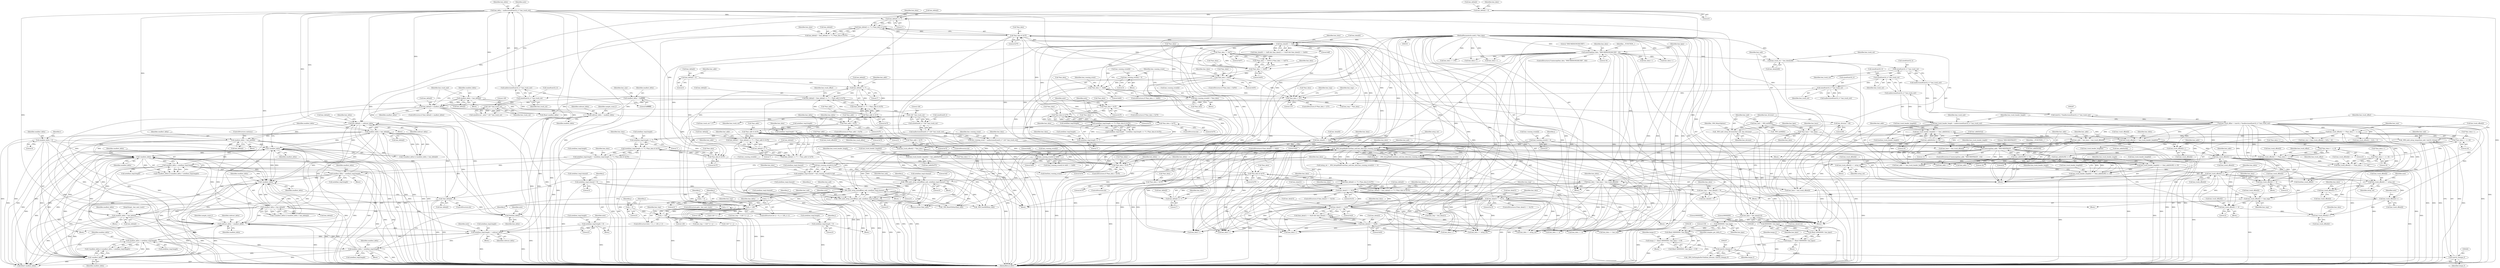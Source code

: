 digraph "0_wildmidi_660b513d99bced8783a4a5984ac2f742c74ebbdd@API" {
"1001270" [label="(Call,free(hmi_delta))"];
"1000753" [label="(Call,hmi_delta[i] = 0)"];
"1000732" [label="(Call,smallest_delta > hmi_delta[i])"];
"1000730" [label="(Call,!smallest_delta)"];
"1001056" [label="(Call,smallest_delta > note[hmi_tmp].length)"];
"1001054" [label="(Call,!smallest_delta)"];
"1001150" [label="(Call,!smallest_delta)"];
"1000738" [label="(Call,smallest_delta = hmi_delta[i])"];
"1000718" [label="(Call,hmi_delta[i] -= subtract_delta)"];
"1000578" [label="(Call,subtract_delta = smallest_delta)"];
"1000532" [label="(Call,smallest_delta = hmi_delta[i])"];
"1000526" [label="(Call,hmi_delta[i] < smallest_delta)"];
"1000505" [label="(Call,hmi_delta[i] = (hmi_delta[i] << 7) + (*hmi_addr & 0x7f))"];
"1000510" [label="(Call,hmi_delta[i] << 7)"];
"1000468" [label="(Call,hmi_delta[i] = 0)"];
"1000287" [label="(Call,hmi_delta = malloc(sizeof(uint32_t) * hmi_track_cnt))"];
"1000289" [label="(Call,malloc(sizeof(uint32_t) * hmi_track_cnt))"];
"1000290" [label="(Call,sizeof(uint32_t) * hmi_track_cnt)"];
"1000283" [label="(Call,sizeof(uint32_t) * hmi_track_cnt)"];
"1000276" [label="(Call,sizeof(uint32_t) * hmi_track_cnt)"];
"1000269" [label="(Call,sizeof(uint32_t) * hmi_track_cnt)"];
"1000218" [label="(Call,hmi_track_cnt = hmi_data[228])"];
"1000197" [label="(Call,memcmp(hmi_data, \"HMI-MIDISONG061595\", 18))"];
"1000102" [label="(MethodParameterIn,uint8_t *hmi_data)"];
"1000481" [label="(Call,hmi_delta[i] = (hmi_delta[i] << 7) + (*hmi_addr & 0x7f))"];
"1000486" [label="(Call,hmi_delta[i] << 7)"];
"1000491" [label="(Call,*hmi_addr & 0x7f)"];
"1000501" [label="(Call,*hmi_addr > 0x7f)"];
"1000474" [label="(Call,*hmi_addr > 0x7f)"];
"1000515" [label="(Call,*hmi_addr & 0x7f)"];
"1000315" [label="(Call,smallest_delta = 0xffffffff)"];
"1001169" [label="(Call,subtract_delta = smallest_delta)"];
"1000627" [label="(Call,smallest_delta = 0)"];
"1001064" [label="(Call,smallest_delta = note[hmi_tmp].length)"];
"1001021" [label="(Call,note[hmi_tmp].length = (note[hmi_tmp].length << 7) | (*hmi_data & 0x7F))"];
"1001027" [label="(Call,(note[hmi_tmp].length << 7) | (*hmi_data & 0x7F))"];
"1001028" [label="(Call,note[hmi_tmp].length << 7)"];
"1000978" [label="(Call,note[hmi_tmp].length = 0)"];
"1000993" [label="(Call,note[hmi_tmp].length = (note[hmi_tmp].length << 7) | (*hmi_data & 0x7F))"];
"1000999" [label="(Call,(note[hmi_tmp].length << 7) | (*hmi_data & 0x7F))"];
"1001000" [label="(Call,note[hmi_tmp].length << 7)"];
"1001007" [label="(Call,*hmi_data & 0x7F)"];
"1000828" [label="(Call,hmi_data[0] == 0xff)"];
"1001134" [label="(Call,*hmi_data & 0x7F)"];
"1001120" [label="(Call,*hmi_data > 0x7F)"];
"1000759" [label="(Call,hmi_data[0] == 0xfe)"];
"1000746" [label="(Call,hmi_data = hmi_base + hmi_track_offset[i])"];
"1000110" [label="(Call,*hmi_base = hmi_data)"];
"1000519" [label="(Call,hmi_track_offset[i]++)"];
"1000497" [label="(Call,hmi_track_offset[i]++)"];
"1000264" [label="(Call,hmi_track_offset = (uint32_t *)malloc(sizeof(uint32_t) * hmi_track_cnt))"];
"1000266" [label="(Call,(uint32_t *)malloc(sizeof(uint32_t) * hmi_track_cnt))"];
"1000268" [label="(Call,malloc(sizeof(uint32_t) * hmi_track_cnt))"];
"1000461" [label="(Call,hmi_track_offset[i] += hmi_track_header_length[i])"];
"1000273" [label="(Call,hmi_track_header_length = malloc(sizeof(uint32_t) * hmi_track_cnt))"];
"1000275" [label="(Call,malloc(sizeof(uint32_t) * hmi_track_cnt))"];
"1000447" [label="(Call,hmi_track_header_length[i] += (hmi_addr[0x5a] << 24))"];
"1000451" [label="(Call,hmi_addr[0x5a] << 24)"];
"1000410" [label="(Call,memcmp(hmi_addr, \"HMI-MIDITRACK\", 13))"];
"1000442" [label="(Call,hmi_addr[0x59] << 16)"];
"1000433" [label="(Call,hmi_addr[0x58] << 8)"];
"1000402" [label="(Call,hmi_addr = hmi_base + hmi_track_offset[i])"];
"1000375" [label="(Call,hmi_track_offset[i] += (*hmi_data++ << 24))"];
"1000379" [label="(Call,*hmi_data++ << 24)"];
"1000370" [label="(Call,*hmi_data++ << 16)"];
"1000361" [label="(Call,*hmi_data++ << 8)"];
"1000366" [label="(Call,hmi_track_offset[i] += (*hmi_data++ << 16))"];
"1000357" [label="(Call,hmi_track_offset[i] += (*hmi_data++ << 8))"];
"1000350" [label="(Call,hmi_track_offset[i] = *hmi_data++)"];
"1000438" [label="(Call,hmi_track_header_length[i] += (hmi_addr[0x59] << 16))"];
"1000429" [label="(Call,hmi_track_header_length[i] += (hmi_addr[0x58] << 8))"];
"1000422" [label="(Call,hmi_track_header_length[i] = hmi_addr[0x57])"];
"1001140" [label="(Call,hmi_track_offset[i]++)"];
"1000806" [label="(Call,hmi_track_offset[i] += 4)"];
"1000782" [label="(Call,hmi_track_offset[i] += hmi_tmp)"];
"1000772" [label="(Call,hmi_tmp = (hmi_data[4] + 5))"];
"1000798" [label="(Call,hmi_track_offset[i] += 4)"];
"1001087" [label="(Call,hmi_track_offset[i] += setup_ret)"];
"1000815" [label="(Call,setup_ret = _WM_SetupMidiEvent(hmi_mdi,hmi_data,hmi_running_event[i]))"];
"1000817" [label="(Call,_WM_SetupMidiEvent(hmi_mdi,hmi_data,hmi_running_event[i]))"];
"1000259" [label="(Call,_WM_midi_setup_tempo(hmi_mdi, (uint32_t)tempo_f))"];
"1000226" [label="(Call,_WM_midi_setup_divisions(hmi_mdi, hmi_division))"];
"1000223" [label="(Call,hmi_mdi = _WM_initMDI())"];
"1000215" [label="(Call,hmi_division = 60)"];
"1000261" [label="(Call,(uint32_t)tempo_f)"];
"1000256" [label="(Call,(uint32_t)tempo_f)"];
"1000234" [label="(Call,tempo_f = (float) (60000000 / hmi_bpm) + 0.5f)"];
"1000237" [label="(Call,(float) (60000000 / hmi_bpm))"];
"1000239" [label="(Call,60000000 / hmi_bpm)"];
"1000210" [label="(Call,hmi_bpm = hmi_data[212])"];
"1000245" [label="(Call,tempo_f = (float) (60000000 / hmi_bpm))"];
"1000247" [label="(Call,(float) (60000000 / hmi_bpm))"];
"1000249" [label="(Call,60000000 / hmi_bpm)"];
"1001073" [label="(Call,_WM_midi_setup_noteoff(hmi_mdi, note[hmi_tmp].channel, j, 0))"];
"1000959" [label="(Call,note[hmi_tmp].channel = hmi_running_event[i] & 0xf)"];
"1000965" [label="(Call,hmi_running_event[i] & 0xf)"];
"1000303" [label="(Call,hmi_running_event = malloc(sizeof(uint8_t) * 128 * hmi_track_cnt))"];
"1000305" [label="(Call,malloc(sizeof(uint8_t) * 128 * hmi_track_cnt))"];
"1000306" [label="(Call,sizeof(uint8_t) * 128 * hmi_track_cnt)"];
"1000309" [label="(Call,128 * hmi_track_cnt)"];
"1000300" [label="(Call,128 * hmi_track_cnt)"];
"1000930" [label="(Call,hmi_running_event[i] & 0xf0)"];
"1000904" [label="(Call,hmi_running_event[i] = 0)"];
"1000922" [label="(Call,hmi_running_event[i] = *hmi_data)"];
"1000917" [label="(Call,*hmi_data >= 0x80)"];
"1000911" [label="(Call,*hmi_data < 0xF0)"];
"1000899" [label="(Call,*hmi_data == 0xF7)"];
"1000895" [label="(Call,*hmi_data == 0xF0)"];
"1000649" [label="(Call,j < 128)"];
"1000646" [label="(Call,j = 0)"];
"1000652" [label="(Call,j++)"];
"1000704" [label="(Call,_WM_midi_setup_noteoff(hmi_mdi, note[hmi_tmp].channel, j, 0))"];
"1000876" [label="(Call,_WM_midi_setup_noteoff(hmi_mdi, note[hmi_tmp].channel, j, 0))"];
"1000571" [label="(Call,note[hmi_tmp].channel = 0)"];
"1000856" [label="(Call,j < 128)"];
"1000859" [label="(Call,j++)"];
"1000853" [label="(Call,j = 0)"];
"1000766" [label="(Call,hmi_data[1] == 0x10)"];
"1000789" [label="(Call,hmi_data[1] == 0x15)"];
"1000834" [label="(Call,hmi_data[1] == 0x2f)"];
"1000839" [label="(Call,hmi_data[2] == 0x00)"];
"1000542" [label="(Call,hmi_running_event[i] = 0)"];
"1001041" [label="(Call,hmi_track_offset[i]++)"];
"1000973" [label="(Call,hmi_track_offset[i] += setup_ret)"];
"1001013" [label="(Call,hmi_track_offset[i]++)"];
"1001116" [label="(Call,hmi_track_offset[i]++)"];
"1001110" [label="(Call,*hmi_data & 0x7F)"];
"1001093" [label="(Call,*hmi_data > 0x7f)"];
"1001035" [label="(Call,*hmi_data & 0x7F)"];
"1001017" [label="(Call,*hmi_data > 0x7F)"];
"1000986" [label="(Call,*hmi_data > 0x7f)"];
"1000938" [label="(Call,*hmi_data > 127)"];
"1000687" [label="(Call,smallest_delta > note[hmi_tmp].length)"];
"1000685" [label="(Call,!smallest_delta)"];
"1000695" [label="(Call,smallest_delta = note[hmi_tmp].length)"];
"1000669" [label="(Call,note[hmi_tmp].length -= subtract_delta)"];
"1000885" [label="(Call,note[hmi_tmp].length = 0)"];
"1000564" [label="(Call,note[hmi_tmp].length = 0)"];
"1001158" [label="(Call,smallest_delta = hmi_delta[i])"];
"1001152" [label="(Call,smallest_delta > hmi_delta[i])"];
"1001144" [label="(Call,!hmi_delta[i])"];
"1001124" [label="(Call,hmi_delta[i] = (hmi_delta[i] << 7) | (*hmi_data & 0x7F))"];
"1001128" [label="(Call,(hmi_delta[i] << 7) | (*hmi_data & 0x7F))"];
"1001129" [label="(Call,hmi_delta[i] << 7)"];
"1001100" [label="(Call,hmi_delta[i] = (hmi_delta[i] << 7) | (*hmi_data & 0x7F))"];
"1001104" [label="(Call,(hmi_delta[i] << 7) | (*hmi_data & 0x7F))"];
"1001105" [label="(Call,hmi_delta[i] << 7)"];
"1000227" [label="(Identifier,hmi_mdi)"];
"1000465" [label="(Call,hmi_track_header_length[i])"];
"1000629" [label="(Literal,0)"];
"1000438" [label="(Call,hmi_track_header_length[i] += (hmi_addr[0x59] << 16))"];
"1001109" [label="(Literal,7)"];
"1000359" [label="(Identifier,hmi_track_offset)"];
"1001058" [label="(Call,note[hmi_tmp].length)"];
"1000279" [label="(Identifier,hmi_track_cnt)"];
"1000443" [label="(Call,hmi_addr[0x59])"];
"1001116" [label="(Call,hmi_track_offset[i]++)"];
"1000745" [label="(Block,)"];
"1001053" [label="(Call,(!smallest_delta) || (smallest_delta > note[hmi_tmp].length))"];
"1001080" [label="(Identifier,j)"];
"1000367" [label="(Call,hmi_track_offset[i])"];
"1001101" [label="(Call,hmi_delta[i])"];
"1000888" [label="(Identifier,note)"];
"1000768" [label="(Identifier,hmi_data)"];
"1001153" [label="(Identifier,smallest_delta)"];
"1001027" [label="(Call,(note[hmi_tmp].length << 7) | (*hmi_data & 0x7F))"];
"1000386" [label="(Identifier,hmi_size)"];
"1000731" [label="(Identifier,smallest_delta)"];
"1000754" [label="(Call,hmi_delta[i])"];
"1001057" [label="(Identifier,smallest_delta)"];
"1000442" [label="(Call,hmi_addr[0x59] << 16)"];
"1000854" [label="(Identifier,j)"];
"1000510" [label="(Call,hmi_delta[i] << 7)"];
"1000739" [label="(Identifier,smallest_delta)"];
"1000472" [label="(Literal,0)"];
"1000302" [label="(Identifier,hmi_track_cnt)"];
"1000375" [label="(Call,hmi_track_offset[i] += (*hmi_data++ << 24))"];
"1001014" [label="(Call,hmi_track_offset[i])"];
"1000497" [label="(Call,hmi_track_offset[i]++)"];
"1000456" [label="(Call,hmi_addr += hmi_track_header_length[i])"];
"1001075" [label="(Call,note[hmi_tmp].channel)"];
"1001088" [label="(Call,hmi_track_offset[i])"];
"1000470" [label="(Identifier,hmi_delta)"];
"1000973" [label="(Call,hmi_track_offset[i] += setup_ret)"];
"1000426" [label="(Call,hmi_addr[0x57])"];
"1000818" [label="(Identifier,hmi_mdi)"];
"1000743" [label="(ControlStructure,continue;)"];
"1000628" [label="(Identifier,smallest_delta)"];
"1000984" [label="(Literal,0)"];
"1001102" [label="(Identifier,hmi_delta)"];
"1000991" [label="(ControlStructure,do)"];
"1000361" [label="(Call,*hmi_data++ << 8)"];
"1000834" [label="(Call,hmi_data[1] == 0x2f)"];
"1000732" [label="(Call,smallest_delta > hmi_delta[i])"];
"1000526" [label="(Call,hmi_delta[i] < smallest_delta)"];
"1000950" [label="(Call,hmi_tmp = *hmi_data)"];
"1001152" [label="(Call,smallest_delta > hmi_delta[i])"];
"1001121" [label="(Call,*hmi_data)"];
"1000832" [label="(Literal,0xff)"];
"1000253" [label="(Identifier,samples_per_delta_f)"];
"1000115" [label="(Identifier,hmi_bpm)"];
"1000433" [label="(Call,hmi_addr[0x58] << 8)"];
"1000429" [label="(Call,hmi_track_header_length[i] += (hmi_addr[0x58] << 8))"];
"1000943" [label="(Call,hmi_tmp = hmi_data[1])"];
"1000485" [label="(Call,(hmi_delta[i] << 7) + (*hmi_addr & 0x7f))"];
"1001111" [label="(Call,*hmi_data)"];
"1000259" [label="(Call,_WM_midi_setup_tempo(hmi_mdi, (uint32_t)tempo_f))"];
"1000577" [label="(Literal,0)"];
"1000937" [label="(ControlStructure,if (*hmi_data > 127))"];
"1000387" [label="(Call,hmi_track_offset[i] + 0x5a + 4)"];
"1000920" [label="(Literal,0x80)"];
"1000306" [label="(Call,sizeof(uint8_t) * 128 * hmi_track_cnt)"];
"1000242" [label="(Literal,0.5f)"];
"1000843" [label="(Literal,0x00)"];
"1000886" [label="(Call,note[hmi_tmp].length)"];
"1001160" [label="(Call,hmi_delta[i])"];
"1000228" [label="(Identifier,hmi_division)"];
"1000412" [label="(Literal,\"HMI-MIDITRACK\")"];
"1000656" [label="(Identifier,hmi_tmp)"];
"1001037" [label="(Identifier,hmi_data)"];
"1000892" [label="(ControlStructure,goto _hmi_next_track;)"];
"1000977" [label="(Identifier,setup_ret)"];
"1000549" [label="(Identifier,j)"];
"1001124" [label="(Call,hmi_delta[i] = (hmi_delta[i] << 7) | (*hmi_data & 0x7F))"];
"1000705" [label="(Identifier,hmi_mdi)"];
"1000737" [label="(Block,)"];
"1000761" [label="(Identifier,hmi_data)"];
"1000718" [label="(Call,hmi_delta[i] -= subtract_delta)"];
"1001092" [label="(ControlStructure,if (*hmi_data > 0x7f))"];
"1000532" [label="(Call,smallest_delta = hmi_delta[i])"];
"1000455" [label="(Literal,24)"];
"1000902" [label="(Literal,0xF7)"];
"1000627" [label="(Call,smallest_delta = 0)"];
"1000860" [label="(Identifier,j)"];
"1000934" [label="(Literal,0xf0)"];
"1001141" [label="(Call,hmi_track_offset[i])"];
"1000979" [label="(Call,note[hmi_tmp].length)"];
"1000695" [label="(Call,smallest_delta = note[hmi_tmp].length)"];
"1000746" [label="(Call,hmi_data = hmi_base + hmi_track_offset[i])"];
"1000377" [label="(Identifier,hmi_track_offset)"];
"1000315" [label="(Call,smallest_delta = 0xffffffff)"];
"1000266" [label="(Call,(uint32_t *)malloc(sizeof(uint32_t) * hmi_track_cnt))"];
"1000765" [label="(ControlStructure,if (hmi_data[1] == 0x10))"];
"1000531" [label="(Block,)"];
"1000771" [label="(Block,)"];
"1000234" [label="(Call,tempo_f = (float) (60000000 / hmi_bpm) + 0.5f)"];
"1000687" [label="(Call,smallest_delta > note[hmi_tmp].length)"];
"1000112" [label="(Identifier,hmi_data)"];
"1000490" [label="(Literal,7)"];
"1000494" [label="(Literal,0x7f)"];
"1000196" [label="(ControlStructure,if (memcmp(hmi_data, \"HMI-MIDISONG061595\", 18)))"];
"1000502" [label="(Call,*hmi_addr)"];
"1000793" [label="(Literal,0x15)"];
"1001139" [label="(Identifier,hmi_data)"];
"1000293" [label="(Identifier,hmi_track_cnt)"];
"1000988" [label="(Identifier,hmi_data)"];
"1000853" [label="(Call,j = 0)"];
"1000798" [label="(Call,hmi_track_offset[i] += 4)"];
"1001150" [label="(Call,!smallest_delta)"];
"1000646" [label="(Call,j = 0)"];
"1000696" [label="(Identifier,smallest_delta)"];
"1000469" [label="(Call,hmi_delta[i])"];
"1000218" [label="(Call,hmi_track_cnt = hmi_data[228])"];
"1000863" [label="(Identifier,hmi_tmp)"];
"1000210" [label="(Call,hmi_bpm = hmi_data[212])"];
"1000648" [label="(Literal,0)"];
"1000354" [label="(Call,*hmi_data++)"];
"1000686" [label="(Identifier,smallest_delta)"];
"1001271" [label="(Identifier,hmi_delta)"];
"1000839" [label="(Call,hmi_data[2] == 0x00)"];
"1000981" [label="(Identifier,note)"];
"1000311" [label="(Identifier,hmi_track_cnt)"];
"1000960" [label="(Call,note[hmi_tmp].channel)"];
"1000944" [label="(Identifier,hmi_tmp)"];
"1000236" [label="(Call,(float) (60000000 / hmi_bpm) + 0.5f)"];
"1000501" [label="(Call,*hmi_addr > 0x7f)"];
"1001173" [label="(Identifier,sample_count_f)"];
"1000717" [label="(Block,)"];
"1001157" [label="(Block,)"];
"1000556" [label="(Block,)"];
"1000965" [label="(Call,hmi_running_event[i] & 0xf)"];
"1000828" [label="(Call,hmi_data[0] == 0xff)"];
"1000317" [label="(Literal,0xffffffff)"];
"1000462" [label="(Call,hmi_track_offset[i])"];
"1001035" [label="(Call,*hmi_data & 0x7F)"];
"1001133" [label="(Literal,7)"];
"1000533" [label="(Identifier,smallest_delta)"];
"1000224" [label="(Identifier,hmi_mdi)"];
"1001100" [label="(Call,hmi_delta[i] = (hmi_delta[i] << 7) | (*hmi_data & 0x7F))"];
"1000275" [label="(Call,malloc(sizeof(uint32_t) * hmi_track_cnt))"];
"1000491" [label="(Call,*hmi_addr & 0x7f)"];
"1000523" [label="(Call,hmi_addr++)"];
"1000926" [label="(Call,*hmi_data)"];
"1000651" [label="(Literal,128)"];
"1000959" [label="(Call,note[hmi_tmp].channel = hmi_running_event[i] & 0xf)"];
"1000931" [label="(Call,hmi_running_event[i])"];
"1000780" [label="(Identifier,hmi_data)"];
"1000757" [label="(Literal,0)"];
"1001110" [label="(Call,*hmi_data & 0x7F)"];
"1000357" [label="(Call,hmi_track_offset[i] += (*hmi_data++ << 8))"];
"1001144" [label="(Call,!hmi_delta[i])"];
"1001286" [label="(MethodReturn,RET)"];
"1000272" [label="(Identifier,hmi_track_cnt)"];
"1000250" [label="(Literal,60000000)"];
"1000704" [label="(Call,_WM_midi_setup_noteoff(hmi_mdi, note[hmi_tmp].channel, j, 0))"];
"1000301" [label="(Literal,128)"];
"1001112" [label="(Identifier,hmi_data)"];
"1000473" [label="(ControlStructure,if (*hmi_addr > 0x7f))"];
"1000747" [label="(Identifier,hmi_data)"];
"1000519" [label="(Call,hmi_track_offset[i]++)"];
"1000900" [label="(Call,*hmi_data)"];
"1000362" [label="(Call,*hmi_data++)"];
"1000434" [label="(Call,hmi_addr[0x58])"];
"1000246" [label="(Identifier,tempo_f)"];
"1000404" [label="(Call,hmi_base + hmi_track_offset[i])"];
"1001140" [label="(Call,hmi_track_offset[i]++)"];
"1001010" [label="(Literal,0x7F)"];
"1000570" [label="(Literal,0)"];
"1000520" [label="(Call,hmi_track_offset[i])"];
"1001266" [label="(Call,free(hmi_track_header_length))"];
"1000258" [label="(Identifier,tempo_f)"];
"1000734" [label="(Call,hmi_delta[i])"];
"1000496" [label="(Identifier,hmi_addr)"];
"1000740" [label="(Call,hmi_delta[i])"];
"1001019" [label="(Identifier,hmi_data)"];
"1000517" [label="(Identifier,hmi_addr)"];
"1000816" [label="(Identifier,setup_ret)"];
"1000542" [label="(Call,hmi_running_event[i] = 0)"];
"1001066" [label="(Call,note[hmi_tmp].length)"];
"1000939" [label="(Call,*hmi_data)"];
"1001106" [label="(Call,hmi_delta[i])"];
"1001021" [label="(Call,note[hmi_tmp].length = (note[hmi_tmp].length << 7) | (*hmi_data & 0x7F))"];
"1000261" [label="(Call,(uint32_t)tempo_f)"];
"1001055" [label="(Identifier,smallest_delta)"];
"1000235" [label="(Identifier,tempo_f)"];
"1001169" [label="(Call,subtract_delta = smallest_delta)"];
"1000284" [label="(Call,sizeof(uint32_t))"];
"1000733" [label="(Identifier,smallest_delta)"];
"1000282" [label="(Call,malloc(sizeof(uint32_t) * hmi_track_cnt))"];
"1001159" [label="(Identifier,smallest_delta)"];
"1000904" [label="(Call,hmi_running_event[i] = 0)"];
"1001170" [label="(Identifier,subtract_delta)"];
"1000102" [label="(MethodParameterIn,uint8_t *hmi_data)"];
"1000530" [label="(Identifier,smallest_delta)"];
"1000883" [label="(Identifier,j)"];
"1000303" [label="(Call,hmi_running_event = malloc(sizeof(uint8_t) * 128 * hmi_track_cnt))"];
"1000543" [label="(Call,hmi_running_event[i])"];
"1001072" [label="(Block,)"];
"1000448" [label="(Call,hmi_track_header_length[i])"];
"1000451" [label="(Call,hmi_addr[0x5a] << 24)"];
"1000104" [label="(Block,)"];
"1000655" [label="(Call,hmi_tmp = (128 * i) + j)"];
"1000440" [label="(Identifier,hmi_track_header_length)"];
"1001261" [label="(Call,_WM_ResetToStart(hmi_mdi))"];
"1000254" [label="(Call,_WM_GetSamplesPerTick(hmi_division, (uint32_t)tempo_f))"];
"1000864" [label="(Call,(128 * i) + j)"];
"1000719" [label="(Call,hmi_delta[i])"];
"1000291" [label="(Call,sizeof(uint32_t))"];
"1000856" [label="(Call,j < 128)"];
"1000966" [label="(Call,hmi_running_event[i])"];
"1000383" [label="(Literal,24)"];
"1000914" [label="(Literal,0xF0)"];
"1000796" [label="(Identifier,hmi_data)"];
"1000211" [label="(Identifier,hmi_bpm)"];
"1000773" [label="(Identifier,hmi_tmp)"];
"1000468" [label="(Call,hmi_delta[i] = 0)"];
"1000363" [label="(Call,hmi_data++)"];
"1001171" [label="(Identifier,smallest_delta)"];
"1000936" [label="(Block,)"];
"1001163" [label="(JumpTarget,_hmi_next_track:)"];
"1000546" [label="(Literal,0)"];
"1000351" [label="(Call,hmi_track_offset[i])"];
"1000791" [label="(Identifier,hmi_data)"];
"1000516" [label="(Call,*hmi_addr)"];
"1000794" [label="(Block,)"];
"1001099" [label="(Block,)"];
"1000223" [label="(Call,hmi_mdi = _WM_initMDI())"];
"1000989" [label="(Literal,0x7f)"];
"1000917" [label="(Call,*hmi_data >= 0x80)"];
"1000725" [label="(Identifier,hmi_delta)"];
"1001022" [label="(Call,note[hmi_tmp].length)"];
"1000833" [label="(Call,(hmi_data[1] == 0x2f) && (hmi_data[2] == 0x00))"];
"1000759" [label="(Call,hmi_data[0] == 0xfe)"];
"1000766" [label="(Call,hmi_data[1] == 0x10)"];
"1001000" [label="(Call,note[hmi_tmp].length << 7)"];
"1000580" [label="(Identifier,smallest_delta)"];
"1000653" [label="(Identifier,j)"];
"1000239" [label="(Call,60000000 / hmi_bpm)"];
"1000477" [label="(Literal,0x7f)"];
"1000932" [label="(Identifier,hmi_running_event)"];
"1001064" [label="(Call,smallest_delta = note[hmi_tmp].length)"];
"1000908" [label="(Literal,0)"];
"1001117" [label="(Call,hmi_track_offset[i])"];
"1000840" [label="(Call,hmi_data[2])"];
"1000807" [label="(Call,hmi_track_offset[i])"];
"1001126" [label="(Identifier,hmi_delta)"];
"1001028" [label="(Call,note[hmi_tmp].length << 7)"];
"1000251" [label="(Identifier,hmi_bpm)"];
"1000256" [label="(Call,(uint32_t)tempo_f)"];
"1001040" [label="(Identifier,hmi_data)"];
"1000402" [label="(Call,hmi_addr = hmi_base + hmi_track_offset[i])"];
"1000249" [label="(Call,60000000 / hmi_bpm)"];
"1001038" [label="(Literal,0x7F)"];
"1000413" [label="(Literal,13)"];
"1000111" [label="(Identifier,hmi_base)"];
"1000855" [label="(Literal,0)"];
"1000215" [label="(Call,hmi_division = 60)"];
"1000763" [label="(Literal,0xfe)"];
"1000789" [label="(Call,hmi_data[1] == 0x15)"];
"1000504" [label="(Literal,0x7f)"];
"1000307" [label="(Call,sizeof(uint8_t))"];
"1000481" [label="(Call,hmi_delta[i] = (hmi_delta[i] << 7) + (*hmi_addr & 0x7f))"];
"1001093" [label="(Call,*hmi_data > 0x7f)"];
"1000697" [label="(Call,note[hmi_tmp].length)"];
"1000403" [label="(Identifier,hmi_addr)"];
"1000274" [label="(Identifier,hmi_track_header_length)"];
"1000527" [label="(Call,hmi_delta[i])"];
"1000310" [label="(Literal,128)"];
"1001105" [label="(Call,hmi_delta[i] << 7)"];
"1000910" [label="(ControlStructure,if (*hmi_data < 0xF0))"];
"1000748" [label="(Call,hmi_base + hmi_track_offset[i])"];
"1000827" [label="(Call,(hmi_data[0] == 0xff) && (hmi_data[1] == 0x2f) && (hmi_data[2] == 0x00))"];
"1000241" [label="(Identifier,hmi_bpm)"];
"1000226" [label="(Call,_WM_midi_setup_divisions(hmi_mdi, hmi_division))"];
"1001013" [label="(Call,hmi_track_offset[i]++)"];
"1000668" [label="(Block,)"];
"1000645" [label="(ControlStructure,for (j = 0; j < 128; j++))"];
"1000507" [label="(Identifier,hmi_delta)"];
"1000810" [label="(Literal,4)"];
"1000492" [label="(Call,*hmi_addr)"];
"1000760" [label="(Call,hmi_data[0])"];
"1001129" [label="(Call,hmi_delta[i] << 7)"];
"1000806" [label="(Call,hmi_track_offset[i] += 4)"];
"1000970" [label="(Call,hmi_data += setup_ret)"];
"1000738" [label="(Call,smallest_delta = hmi_delta[i])"];
"1001123" [label="(Literal,0x7F)"];
"1000804" [label="(Identifier,hmi_data)"];
"1001264" [label="(Call,free(hmi_track_offset))"];
"1001149" [label="(Call,(!smallest_delta) || (smallest_delta > hmi_delta[i]))"];
"1000875" [label="(Block,)"];
"1000782" [label="(Call,hmi_track_offset[i] += hmi_tmp)"];
"1000994" [label="(Call,note[hmi_tmp].length)"];
"1000978" [label="(Call,note[hmi_tmp].length = 0)"];
"1001104" [label="(Call,(hmi_delta[i] << 7) | (*hmi_data & 0x7F))"];
"1000260" [label="(Identifier,hmi_mdi)"];
"1000918" [label="(Call,*hmi_data)"];
"1000371" [label="(Call,*hmi_data++)"];
"1001007" [label="(Call,*hmi_data & 0x7F)"];
"1000876" [label="(Call,_WM_midi_setup_noteoff(hmi_mdi, note[hmi_tmp].channel, j, 0))"];
"1000268" [label="(Call,malloc(sizeof(uint32_t) * hmi_track_cnt))"];
"1000225" [label="(Call,_WM_initMDI())"];
"1000901" [label="(Identifier,hmi_data)"];
"1000996" [label="(Identifier,note)"];
"1000935" [label="(Literal,0x90)"];
"1000199" [label="(Literal,\"HMI-MIDISONG061595\")"];
"1000819" [label="(Identifier,hmi_data)"];
"1000679" [label="(Identifier,note)"];
"1000878" [label="(Call,note[hmi_tmp].channel)"];
"1000366" [label="(Call,hmi_track_offset[i] += (*hmi_data++ << 16))"];
"1000770" [label="(Literal,0x10)"];
"1000480" [label="(Block,)"];
"1000859" [label="(Call,j++)"];
"1000788" [label="(ControlStructure,if (hmi_data[1] == 0x15))"];
"1000424" [label="(Identifier,hmi_track_header_length)"];
"1000632" [label="(Identifier,i)"];
"1000884" [label="(Literal,0)"];
"1000565" [label="(Call,note[hmi_tmp].length)"];
"1000198" [label="(Identifier,hmi_data)"];
"1000755" [label="(Identifier,hmi_delta)"];
"1000930" [label="(Call,hmi_running_event[i] & 0xf0)"];
"1000715" [label="(Identifier,hmi_delta)"];
"1000376" [label="(Call,hmi_track_offset[i])"];
"1001098" [label="(ControlStructure,do)"];
"1000437" [label="(Literal,8)"];
"1000916" [label="(ControlStructure,if (*hmi_data >= 0x80))"];
"1000511" [label="(Call,hmi_delta[i])"];
"1001137" [label="(Literal,0x7F)"];
"1001054" [label="(Call,!smallest_delta)"];
"1000779" [label="(Call,hmi_data += hmi_tmp)"];
"1000474" [label="(Call,*hmi_addr > 0x7f)"];
"1000971" [label="(Identifier,hmi_data)"];
"1000903" [label="(Block,)"];
"1000379" [label="(Call,*hmi_data++ << 24)"];
"1000263" [label="(Identifier,tempo_f)"];
"1001130" [label="(Call,hmi_delta[i])"];
"1000835" [label="(Call,hmi_data[1])"];
"1000919" [label="(Identifier,hmi_data)"];
"1000476" [label="(Identifier,hmi_addr)"];
"1000585" [label="(Call,(float) smallest_delta)"];
"1000823" [label="(Literal,0)"];
"1001083" [label="(Block,)"];
"1000411" [label="(Identifier,hmi_addr)"];
"1000525" [label="(ControlStructure,if (hmi_delta[i] < smallest_delta))"];
"1000877" [label="(Identifier,hmi_mdi)"];
"1001282" [label="(Call,_WM_freeMDI(hmi_mdi))"];
"1001176" [label="(Call,(float) smallest_delta)"];
"1000447" [label="(Call,hmi_track_header_length[i] += (hmi_addr[0x5a] << 24))"];
"1000521" [label="(Identifier,hmi_track_offset)"];
"1001091" [label="(Identifier,setup_ret)"];
"1000269" [label="(Call,sizeof(uint32_t) * hmi_track_cnt)"];
"1000240" [label="(Literal,60000000)"];
"1000814" [label="(Call,(setup_ret = _WM_SetupMidiEvent(hmi_mdi,hmi_data,hmi_running_event[i])) == 0)"];
"1000197" [label="(Call,memcmp(hmi_data, \"HMI-MIDISONG061595\", 18))"];
"1000475" [label="(Call,*hmi_addr)"];
"1001154" [label="(Call,hmi_delta[i])"];
"1000431" [label="(Identifier,hmi_track_header_length)"];
"1000290" [label="(Call,sizeof(uint32_t) * hmi_track_cnt)"];
"1000650" [label="(Identifier,j)"];
"1000817" [label="(Call,_WM_SetupMidiEvent(hmi_mdi,hmi_data,hmi_running_event[i]))"];
"1000518" [label="(Literal,0x7f)"];
"1000349" [label="(Block,)"];
"1000479" [label="(ControlStructure,do)"];
"1000304" [label="(Identifier,hmi_running_event)"];
"1001270" [label="(Call,free(hmi_delta))"];
"1000365" [label="(Literal,8)"];
"1001115" [label="(Identifier,hmi_data)"];
"1000495" [label="(Call,hmi_addr++)"];
"1000684" [label="(Call,(!smallest_delta) || (smallest_delta > note[hmi_tmp].length))"];
"1001056" [label="(Call,smallest_delta > note[hmi_tmp].length)"];
"1001041" [label="(Call,hmi_track_offset[i]++)"];
"1000320" [label="(Identifier,hmi_size)"];
"1000753" [label="(Call,hmi_delta[i] = 0)"];
"1000288" [label="(Identifier,hmi_delta)"];
"1000289" [label="(Call,malloc(sizeof(uint32_t) * hmi_track_cnt))"];
"1001145" [label="(Call,hmi_delta[i])"];
"1000372" [label="(Call,hmi_data++)"];
"1001122" [label="(Identifier,hmi_data)"];
"1000220" [label="(Call,hmi_data[228])"];
"1000313" [label="(Identifier,hmi_data)"];
"1000368" [label="(Identifier,hmi_track_offset)"];
"1000905" [label="(Call,hmi_running_event[i])"];
"1000941" [label="(Literal,127)"];
"1000929" [label="(Call,(hmi_running_event[i] & 0xf0) == 0x90)"];
"1000712" [label="(Literal,0)"];
"1000911" [label="(Call,*hmi_data < 0xF0)"];
"1000852" [label="(ControlStructure,for(j = 0; j < 128; j++))"];
"1001018" [label="(Call,*hmi_data)"];
"1000487" [label="(Call,hmi_delta[i])"];
"1000515" [label="(Call,*hmi_addr & 0x7f)"];
"1001095" [label="(Identifier,hmi_data)"];
"1000273" [label="(Call,hmi_track_header_length = malloc(sizeof(uint32_t) * hmi_track_cnt))"];
"1000358" [label="(Call,hmi_track_offset[i])"];
"1000898" [label="(Literal,0xF0)"];
"1000802" [label="(Literal,4)"];
"1000894" [label="(Call,(*hmi_data == 0xF0) || (*hmi_data == 0xF7))"];
"1000430" [label="(Call,hmi_track_header_length[i])"];
"1001020" [label="(Literal,0x7F)"];
"1001136" [label="(Identifier,hmi_data)"];
"1000838" [label="(Literal,0x2f)"];
"1000895" [label="(Call,*hmi_data == 0xF0)"];
"1000652" [label="(Call,j++)"];
"1001134" [label="(Call,*hmi_data & 0x7F)"];
"1000657" [label="(Call,(128 * i) + j)"];
"1001084" [label="(Call,hmi_data += setup_ret)"];
"1000786" [label="(Identifier,hmi_tmp)"];
"1000283" [label="(Call,sizeof(uint32_t) * hmi_track_cnt)"];
"1000385" [label="(Call,hmi_size < (hmi_track_offset[i] + 0x5a + 4))"];
"1000694" [label="(Block,)"];
"1001017" [label="(Call,*hmi_data > 0x7F)"];
"1000858" [label="(Literal,128)"];
"1000277" [label="(Call,sizeof(uint32_t))"];
"1000722" [label="(Identifier,subtract_delta)"];
"1000744" [label="(ControlStructure,do)"];
"1000706" [label="(Call,note[hmi_tmp].channel)"];
"1000416" [label="(Identifier,__FUNCTION__)"];
"1000203" [label="(Identifier,__FUNCTION__)"];
"1000685" [label="(Call,!smallest_delta)"];
"1000264" [label="(Call,hmi_track_offset = (uint32_t *)malloc(sizeof(uint32_t) * hmi_track_cnt))"];
"1000503" [label="(Identifier,hmi_addr)"];
"1001146" [label="(Identifier,hmi_delta)"];
"1000841" [label="(Identifier,hmi_data)"];
"1000815" [label="(Call,setup_ret = _WM_SetupMidiEvent(hmi_mdi,hmi_data,hmi_running_event[i]))"];
"1000689" [label="(Call,note[hmi_tmp].length)"];
"1000498" [label="(Call,hmi_track_offset[i])"];
"1001006" [label="(Literal,7)"];
"1000233" [label="(Block,)"];
"1000675" [label="(Identifier,subtract_delta)"];
"1000974" [label="(Call,hmi_track_offset[i])"];
"1001008" [label="(Call,*hmi_data)"];
"1001274" [label="(Call,free(hmi_running_event))"];
"1000312" [label="(Call,hmi_data += 370)"];
"1001073" [label="(Call,_WM_midi_setup_noteoff(hmi_mdi, note[hmi_tmp].channel, j, 0))"];
"1000297" [label="(Call,sizeof(struct _note) * 128 * hmi_track_cnt)"];
"1001273" [label="(Identifier,note)"];
"1000836" [label="(Identifier,hmi_data)"];
"1000355" [label="(Call,hmi_data++)"];
"1000506" [label="(Call,hmi_delta[i])"];
"1001029" [label="(Call,note[hmi_tmp].length)"];
"1000486" [label="(Call,hmi_delta[i] << 7)"];
"1001001" [label="(Call,note[hmi_tmp].length)"];
"1000316" [label="(Identifier,smallest_delta)"];
"1000270" [label="(Call,sizeof(uint32_t))"];
"1000423" [label="(Call,hmi_track_header_length[i])"];
"1001074" [label="(Identifier,hmi_mdi)"];
"1000799" [label="(Call,hmi_track_offset[i])"];
"1001094" [label="(Call,*hmi_data)"];
"1000969" [label="(Literal,0xf)"];
"1000857" [label="(Identifier,j)"];
"1000649" [label="(Call,j < 128)"];
"1000564" [label="(Call,note[hmi_tmp].length = 0)"];
"1000669" [label="(Call,note[hmi_tmp].length -= subtract_delta)"];
"1000265" [label="(Identifier,hmi_track_offset)"];
"1000524" [label="(Identifier,hmi_addr)"];
"1001135" [label="(Call,*hmi_data)"];
"1000885" [label="(Call,note[hmi_tmp].length = 0)"];
"1000912" [label="(Call,*hmi_data)"];
"1000938" [label="(Call,*hmi_data > 127)"];
"1000286" [label="(Identifier,hmi_track_cnt)"];
"1000829" [label="(Call,hmi_data[0])"];
"1000381" [label="(Call,hmi_data++)"];
"1000212" [label="(Call,hmi_data[212])"];
"1000439" [label="(Call,hmi_track_header_length[i])"];
"1001280" [label="(Return,return (hmi_mdi);)"];
"1000505" [label="(Call,hmi_delta[i] = (hmi_delta[i] << 7) + (*hmi_addr & 0x7f))"];
"1000999" [label="(Call,(note[hmi_tmp].length << 7) | (*hmi_data & 0x7F))"];
"1000899" [label="(Call,*hmi_data == 0xF7)"];
"1000922" [label="(Call,hmi_running_event[i] = *hmi_data)"];
"1000217" [label="(Literal,60)"];
"1001125" [label="(Call,hmi_delta[i])"];
"1000410" [label="(Call,memcmp(hmi_addr, \"HMI-MIDITRACK\", 13))"];
"1000571" [label="(Call,note[hmi_tmp].channel = 0)"];
"1001009" [label="(Identifier,hmi_data)"];
"1000555" [label="(Identifier,j)"];
"1000764" [label="(Block,)"];
"1000579" [label="(Identifier,subtract_delta)"];
"1000323" [label="(Call,hmi_track_cnt * 17)"];
"1001158" [label="(Call,smallest_delta = hmi_delta[i])"];
"1001011" [label="(Call,hmi_data++)"];
"1000774" [label="(Call,hmi_data[4] + 5)"];
"1000446" [label="(Literal,16)"];
"1000245" [label="(Call,tempo_f = (float) (60000000 / hmi_bpm))"];
"1001113" [label="(Literal,0x7F)"];
"1000300" [label="(Call,128 * hmi_track_cnt)"];
"1000287" [label="(Call,hmi_delta = malloc(sizeof(uint32_t) * hmi_track_cnt))"];
"1000350" [label="(Call,hmi_track_offset[i] = *hmi_data++)"];
"1001120" [label="(Call,*hmi_data > 0x7F)"];
"1001036" [label="(Call,*hmi_data)"];
"1000305" [label="(Call,malloc(sizeof(uint8_t) * 128 * hmi_track_cnt))"];
"1000216" [label="(Identifier,hmi_division)"];
"1001138" [label="(Call,hmi_data++)"];
"1000582" [label="(Identifier,sample_count_f)"];
"1001039" [label="(Call,hmi_data++)"];
"1000493" [label="(Identifier,hmi_addr)"];
"1000985" [label="(ControlStructure,if (*hmi_data > 0x7f))"];
"1001063" [label="(Block,)"];
"1000951" [label="(Identifier,hmi_tmp)"];
"1000452" [label="(Call,hmi_addr[0x5a])"];
"1000803" [label="(Call,hmi_data += 4)"];
"1000409" [label="(ControlStructure,if (memcmp(hmi_addr, \"HMI-MIDITRACK\", 13)))"];
"1000758" [label="(ControlStructure,if (hmi_data[0] == 0xfe))"];
"1000795" [label="(Call,hmi_data += 4)"];
"1001081" [label="(Literal,0)"];
"1000461" [label="(Call,hmi_track_offset[i] += hmi_track_header_length[i])"];
"1001151" [label="(Identifier,smallest_delta)"];
"1000626" [label="(Block,)"];
"1000891" [label="(Literal,0)"];
"1000200" [label="(Literal,18)"];
"1000309" [label="(Call,128 * hmi_track_cnt)"];
"1000730" [label="(Call,!smallest_delta)"];
"1001114" [label="(Call,hmi_data++)"];
"1000711" [label="(Identifier,j)"];
"1000380" [label="(Call,*hmi_data++)"];
"1000534" [label="(Call,hmi_delta[i])"];
"1000647" [label="(Identifier,j)"];
"1000110" [label="(Call,*hmi_base = hmi_data)"];
"1000790" [label="(Call,hmi_data[1])"];
"1000986" [label="(Call,*hmi_data > 0x7f)"];
"1000374" [label="(Literal,16)"];
"1000244" [label="(Block,)"];
"1000783" [label="(Call,hmi_track_offset[i])"];
"1000987" [label="(Call,*hmi_data)"];
"1001012" [label="(Identifier,hmi_data)"];
"1001096" [label="(Literal,0x7f)"];
"1000483" [label="(Identifier,hmi_delta)"];
"1001024" [label="(Identifier,note)"];
"1000539" [label="(Identifier,hmi_track_end)"];
"1001128" [label="(Call,(hmi_delta[i] << 7) | (*hmi_data & 0x7F))"];
"1000574" [label="(Identifier,note)"];
"1000767" [label="(Call,hmi_data[1])"];
"1000572" [label="(Call,note[hmi_tmp].channel)"];
"1000449" [label="(Identifier,hmi_track_header_length)"];
"1000896" [label="(Call,*hmi_data)"];
"1000276" [label="(Call,sizeof(uint32_t) * hmi_track_cnt)"];
"1000992" [label="(Block,)"];
"1001087" [label="(Call,hmi_track_offset[i] += setup_ret)"];
"1000921" [label="(Block,)"];
"1000923" [label="(Call,hmi_running_event[i])"];
"1000703" [label="(Block,)"];
"1000670" [label="(Call,note[hmi_tmp].length)"];
"1001042" [label="(Call,hmi_track_offset[i])"];
"1000509" [label="(Call,(hmi_delta[i] << 7) + (*hmi_addr & 0x7f))"];
"1000295" [label="(Identifier,note)"];
"1000993" [label="(Call,note[hmi_tmp].length = (note[hmi_tmp].length << 7) | (*hmi_data & 0x7F))"];
"1000924" [label="(Identifier,hmi_running_event)"];
"1000247" [label="(Call,(float) (60000000 / hmi_bpm))"];
"1000862" [label="(Call,hmi_tmp = (128 * i) + j)"];
"1000578" [label="(Call,subtract_delta = smallest_delta)"];
"1000514" [label="(Literal,7)"];
"1000219" [label="(Identifier,hmi_track_cnt)"];
"1001048" [label="(Identifier,note)"];
"1001065" [label="(Identifier,smallest_delta)"];
"1000457" [label="(Identifier,hmi_addr)"];
"1000281" [label="(Identifier,hmi_track_end)"];
"1000370" [label="(Call,*hmi_data++ << 16)"];
"1000231" [label="(Identifier,_WM_MixerOptions)"];
"1000772" [label="(Call,hmi_tmp = (hmi_data[4] + 5))"];
"1000237" [label="(Call,(float) (60000000 / hmi_bpm))"];
"1000482" [label="(Call,hmi_delta[i])"];
"1000820" [label="(Call,hmi_running_event[i])"];
"1000422" [label="(Call,hmi_track_header_length[i] = hmi_addr[0x57])"];
"1001034" [label="(Literal,7)"];
"1000688" [label="(Identifier,smallest_delta)"];
"1000729" [label="(Call,(!smallest_delta) || (smallest_delta > hmi_delta[i]))"];
"1001270" -> "1000104"  [label="AST: "];
"1001270" -> "1001271"  [label="CFG: "];
"1001271" -> "1001270"  [label="AST: "];
"1001273" -> "1001270"  [label="CFG: "];
"1001270" -> "1001286"  [label="DDG: "];
"1000753" -> "1001270"  [label="DDG: "];
"1000732" -> "1001270"  [label="DDG: "];
"1001152" -> "1001270"  [label="DDG: "];
"1000718" -> "1001270"  [label="DDG: "];
"1000526" -> "1001270"  [label="DDG: "];
"1000287" -> "1001270"  [label="DDG: "];
"1001144" -> "1001270"  [label="DDG: "];
"1000753" -> "1000745"  [label="AST: "];
"1000753" -> "1000757"  [label="CFG: "];
"1000754" -> "1000753"  [label="AST: "];
"1000757" -> "1000753"  [label="AST: "];
"1000761" -> "1000753"  [label="CFG: "];
"1000753" -> "1001286"  [label="DDG: "];
"1000753" -> "1000718"  [label="DDG: "];
"1000753" -> "1001105"  [label="DDG: "];
"1000753" -> "1001129"  [label="DDG: "];
"1000732" -> "1000729"  [label="AST: "];
"1000732" -> "1000734"  [label="CFG: "];
"1000733" -> "1000732"  [label="AST: "];
"1000734" -> "1000732"  [label="AST: "];
"1000729" -> "1000732"  [label="CFG: "];
"1000732" -> "1001286"  [label="DDG: "];
"1000732" -> "1001286"  [label="DDG: "];
"1000732" -> "1000685"  [label="DDG: "];
"1000732" -> "1000718"  [label="DDG: "];
"1000732" -> "1000730"  [label="DDG: "];
"1000732" -> "1000729"  [label="DDG: "];
"1000732" -> "1000729"  [label="DDG: "];
"1000730" -> "1000732"  [label="DDG: "];
"1000718" -> "1000732"  [label="DDG: "];
"1000287" -> "1000732"  [label="DDG: "];
"1000732" -> "1000738"  [label="DDG: "];
"1000732" -> "1001054"  [label="DDG: "];
"1000732" -> "1001150"  [label="DDG: "];
"1000732" -> "1001169"  [label="DDG: "];
"1000732" -> "1001176"  [label="DDG: "];
"1000730" -> "1000729"  [label="AST: "];
"1000730" -> "1000731"  [label="CFG: "];
"1000731" -> "1000730"  [label="AST: "];
"1000733" -> "1000730"  [label="CFG: "];
"1000729" -> "1000730"  [label="CFG: "];
"1000730" -> "1001286"  [label="DDG: "];
"1000730" -> "1000685"  [label="DDG: "];
"1000730" -> "1000729"  [label="DDG: "];
"1001056" -> "1000730"  [label="DDG: "];
"1001150" -> "1000730"  [label="DDG: "];
"1000738" -> "1000730"  [label="DDG: "];
"1000627" -> "1000730"  [label="DDG: "];
"1001064" -> "1000730"  [label="DDG: "];
"1000687" -> "1000730"  [label="DDG: "];
"1000695" -> "1000730"  [label="DDG: "];
"1001054" -> "1000730"  [label="DDG: "];
"1001158" -> "1000730"  [label="DDG: "];
"1001152" -> "1000730"  [label="DDG: "];
"1000685" -> "1000730"  [label="DDG: "];
"1000730" -> "1001054"  [label="DDG: "];
"1000730" -> "1001150"  [label="DDG: "];
"1000730" -> "1001169"  [label="DDG: "];
"1000730" -> "1001176"  [label="DDG: "];
"1001056" -> "1001053"  [label="AST: "];
"1001056" -> "1001058"  [label="CFG: "];
"1001057" -> "1001056"  [label="AST: "];
"1001058" -> "1001056"  [label="AST: "];
"1001053" -> "1001056"  [label="CFG: "];
"1001056" -> "1001286"  [label="DDG: "];
"1001056" -> "1001286"  [label="DDG: "];
"1001056" -> "1000669"  [label="DDG: "];
"1001056" -> "1000685"  [label="DDG: "];
"1001056" -> "1001054"  [label="DDG: "];
"1001056" -> "1001053"  [label="DDG: "];
"1001056" -> "1001053"  [label="DDG: "];
"1001054" -> "1001056"  [label="DDG: "];
"1001021" -> "1001056"  [label="DDG: "];
"1001056" -> "1001064"  [label="DDG: "];
"1001056" -> "1001150"  [label="DDG: "];
"1001056" -> "1001169"  [label="DDG: "];
"1001056" -> "1001176"  [label="DDG: "];
"1001054" -> "1001053"  [label="AST: "];
"1001054" -> "1001055"  [label="CFG: "];
"1001055" -> "1001054"  [label="AST: "];
"1001057" -> "1001054"  [label="CFG: "];
"1001053" -> "1001054"  [label="CFG: "];
"1001054" -> "1001286"  [label="DDG: "];
"1001054" -> "1000685"  [label="DDG: "];
"1001054" -> "1001053"  [label="DDG: "];
"1001150" -> "1001054"  [label="DDG: "];
"1000738" -> "1001054"  [label="DDG: "];
"1000627" -> "1001054"  [label="DDG: "];
"1001064" -> "1001054"  [label="DDG: "];
"1000687" -> "1001054"  [label="DDG: "];
"1000695" -> "1001054"  [label="DDG: "];
"1001158" -> "1001054"  [label="DDG: "];
"1001152" -> "1001054"  [label="DDG: "];
"1000685" -> "1001054"  [label="DDG: "];
"1001054" -> "1001150"  [label="DDG: "];
"1001054" -> "1001169"  [label="DDG: "];
"1001054" -> "1001176"  [label="DDG: "];
"1001150" -> "1001149"  [label="AST: "];
"1001150" -> "1001151"  [label="CFG: "];
"1001151" -> "1001150"  [label="AST: "];
"1001153" -> "1001150"  [label="CFG: "];
"1001149" -> "1001150"  [label="CFG: "];
"1001150" -> "1001286"  [label="DDG: "];
"1001150" -> "1000685"  [label="DDG: "];
"1001150" -> "1001149"  [label="DDG: "];
"1000738" -> "1001150"  [label="DDG: "];
"1000627" -> "1001150"  [label="DDG: "];
"1001064" -> "1001150"  [label="DDG: "];
"1000687" -> "1001150"  [label="DDG: "];
"1000695" -> "1001150"  [label="DDG: "];
"1001158" -> "1001150"  [label="DDG: "];
"1001152" -> "1001150"  [label="DDG: "];
"1000685" -> "1001150"  [label="DDG: "];
"1001150" -> "1001152"  [label="DDG: "];
"1001150" -> "1001169"  [label="DDG: "];
"1001150" -> "1001176"  [label="DDG: "];
"1000738" -> "1000737"  [label="AST: "];
"1000738" -> "1000740"  [label="CFG: "];
"1000739" -> "1000738"  [label="AST: "];
"1000740" -> "1000738"  [label="AST: "];
"1000743" -> "1000738"  [label="CFG: "];
"1000738" -> "1001286"  [label="DDG: "];
"1000738" -> "1001286"  [label="DDG: "];
"1000738" -> "1000685"  [label="DDG: "];
"1000718" -> "1000738"  [label="DDG: "];
"1000287" -> "1000738"  [label="DDG: "];
"1000738" -> "1001169"  [label="DDG: "];
"1000738" -> "1001176"  [label="DDG: "];
"1000718" -> "1000717"  [label="AST: "];
"1000718" -> "1000722"  [label="CFG: "];
"1000719" -> "1000718"  [label="AST: "];
"1000722" -> "1000718"  [label="AST: "];
"1000725" -> "1000718"  [label="CFG: "];
"1000718" -> "1001286"  [label="DDG: "];
"1000718" -> "1001286"  [label="DDG: "];
"1000578" -> "1000718"  [label="DDG: "];
"1001169" -> "1000718"  [label="DDG: "];
"1001152" -> "1000718"  [label="DDG: "];
"1000526" -> "1000718"  [label="DDG: "];
"1000287" -> "1000718"  [label="DDG: "];
"1001144" -> "1000718"  [label="DDG: "];
"1000578" -> "1000104"  [label="AST: "];
"1000578" -> "1000580"  [label="CFG: "];
"1000579" -> "1000578"  [label="AST: "];
"1000580" -> "1000578"  [label="AST: "];
"1000582" -> "1000578"  [label="CFG: "];
"1000578" -> "1001286"  [label="DDG: "];
"1000532" -> "1000578"  [label="DDG: "];
"1000315" -> "1000578"  [label="DDG: "];
"1000526" -> "1000578"  [label="DDG: "];
"1000578" -> "1000669"  [label="DDG: "];
"1000532" -> "1000531"  [label="AST: "];
"1000532" -> "1000534"  [label="CFG: "];
"1000533" -> "1000532"  [label="AST: "];
"1000534" -> "1000532"  [label="AST: "];
"1000539" -> "1000532"  [label="CFG: "];
"1000532" -> "1001286"  [label="DDG: "];
"1000532" -> "1001286"  [label="DDG: "];
"1000532" -> "1000526"  [label="DDG: "];
"1000526" -> "1000532"  [label="DDG: "];
"1000287" -> "1000532"  [label="DDG: "];
"1000532" -> "1000585"  [label="DDG: "];
"1000526" -> "1000525"  [label="AST: "];
"1000526" -> "1000530"  [label="CFG: "];
"1000527" -> "1000526"  [label="AST: "];
"1000530" -> "1000526"  [label="AST: "];
"1000533" -> "1000526"  [label="CFG: "];
"1000539" -> "1000526"  [label="CFG: "];
"1000526" -> "1001286"  [label="DDG: "];
"1000526" -> "1001286"  [label="DDG: "];
"1000526" -> "1001286"  [label="DDG: "];
"1000505" -> "1000526"  [label="DDG: "];
"1000287" -> "1000526"  [label="DDG: "];
"1000315" -> "1000526"  [label="DDG: "];
"1000526" -> "1000585"  [label="DDG: "];
"1000505" -> "1000349"  [label="AST: "];
"1000505" -> "1000509"  [label="CFG: "];
"1000506" -> "1000505"  [label="AST: "];
"1000509" -> "1000505"  [label="AST: "];
"1000521" -> "1000505"  [label="CFG: "];
"1000505" -> "1001286"  [label="DDG: "];
"1000510" -> "1000505"  [label="DDG: "];
"1000510" -> "1000505"  [label="DDG: "];
"1000515" -> "1000505"  [label="DDG: "];
"1000515" -> "1000505"  [label="DDG: "];
"1000510" -> "1000509"  [label="AST: "];
"1000510" -> "1000514"  [label="CFG: "];
"1000511" -> "1000510"  [label="AST: "];
"1000514" -> "1000510"  [label="AST: "];
"1000517" -> "1000510"  [label="CFG: "];
"1000510" -> "1000509"  [label="DDG: "];
"1000510" -> "1000509"  [label="DDG: "];
"1000468" -> "1000510"  [label="DDG: "];
"1000287" -> "1000510"  [label="DDG: "];
"1000481" -> "1000510"  [label="DDG: "];
"1000468" -> "1000349"  [label="AST: "];
"1000468" -> "1000472"  [label="CFG: "];
"1000469" -> "1000468"  [label="AST: "];
"1000472" -> "1000468"  [label="AST: "];
"1000476" -> "1000468"  [label="CFG: "];
"1000468" -> "1000486"  [label="DDG: "];
"1000287" -> "1000104"  [label="AST: "];
"1000287" -> "1000289"  [label="CFG: "];
"1000288" -> "1000287"  [label="AST: "];
"1000289" -> "1000287"  [label="AST: "];
"1000295" -> "1000287"  [label="CFG: "];
"1000287" -> "1001286"  [label="DDG: "];
"1000289" -> "1000287"  [label="DDG: "];
"1000287" -> "1000486"  [label="DDG: "];
"1000287" -> "1001105"  [label="DDG: "];
"1000287" -> "1001129"  [label="DDG: "];
"1000287" -> "1001144"  [label="DDG: "];
"1000287" -> "1001152"  [label="DDG: "];
"1000287" -> "1001158"  [label="DDG: "];
"1000289" -> "1000290"  [label="CFG: "];
"1000290" -> "1000289"  [label="AST: "];
"1000289" -> "1001286"  [label="DDG: "];
"1000290" -> "1000289"  [label="DDG: "];
"1000290" -> "1000293"  [label="CFG: "];
"1000291" -> "1000290"  [label="AST: "];
"1000293" -> "1000290"  [label="AST: "];
"1000283" -> "1000290"  [label="DDG: "];
"1000290" -> "1000300"  [label="DDG: "];
"1000283" -> "1000282"  [label="AST: "];
"1000283" -> "1000286"  [label="CFG: "];
"1000284" -> "1000283"  [label="AST: "];
"1000286" -> "1000283"  [label="AST: "];
"1000282" -> "1000283"  [label="CFG: "];
"1000283" -> "1000282"  [label="DDG: "];
"1000276" -> "1000283"  [label="DDG: "];
"1000276" -> "1000275"  [label="AST: "];
"1000276" -> "1000279"  [label="CFG: "];
"1000277" -> "1000276"  [label="AST: "];
"1000279" -> "1000276"  [label="AST: "];
"1000275" -> "1000276"  [label="CFG: "];
"1000276" -> "1000275"  [label="DDG: "];
"1000269" -> "1000276"  [label="DDG: "];
"1000269" -> "1000268"  [label="AST: "];
"1000269" -> "1000272"  [label="CFG: "];
"1000270" -> "1000269"  [label="AST: "];
"1000272" -> "1000269"  [label="AST: "];
"1000268" -> "1000269"  [label="CFG: "];
"1000269" -> "1000268"  [label="DDG: "];
"1000218" -> "1000269"  [label="DDG: "];
"1000218" -> "1000104"  [label="AST: "];
"1000218" -> "1000220"  [label="CFG: "];
"1000219" -> "1000218"  [label="AST: "];
"1000220" -> "1000218"  [label="AST: "];
"1000224" -> "1000218"  [label="CFG: "];
"1000218" -> "1001286"  [label="DDG: "];
"1000197" -> "1000218"  [label="DDG: "];
"1000102" -> "1000218"  [label="DDG: "];
"1000197" -> "1000196"  [label="AST: "];
"1000197" -> "1000200"  [label="CFG: "];
"1000198" -> "1000197"  [label="AST: "];
"1000199" -> "1000197"  [label="AST: "];
"1000200" -> "1000197"  [label="AST: "];
"1000203" -> "1000197"  [label="CFG: "];
"1000211" -> "1000197"  [label="CFG: "];
"1000197" -> "1001286"  [label="DDG: "];
"1000197" -> "1001286"  [label="DDG: "];
"1000102" -> "1000197"  [label="DDG: "];
"1000197" -> "1000210"  [label="DDG: "];
"1000197" -> "1000312"  [label="DDG: "];
"1000197" -> "1000355"  [label="DDG: "];
"1000197" -> "1000363"  [label="DDG: "];
"1000197" -> "1000372"  [label="DDG: "];
"1000197" -> "1000381"  [label="DDG: "];
"1000197" -> "1000779"  [label="DDG: "];
"1000197" -> "1000795"  [label="DDG: "];
"1000197" -> "1000803"  [label="DDG: "];
"1000197" -> "1000817"  [label="DDG: "];
"1000197" -> "1000970"  [label="DDG: "];
"1000197" -> "1001011"  [label="DDG: "];
"1000197" -> "1001039"  [label="DDG: "];
"1000197" -> "1001084"  [label="DDG: "];
"1000197" -> "1001114"  [label="DDG: "];
"1000197" -> "1001138"  [label="DDG: "];
"1000102" -> "1000101"  [label="AST: "];
"1000102" -> "1001286"  [label="DDG: "];
"1000102" -> "1000110"  [label="DDG: "];
"1000102" -> "1000210"  [label="DDG: "];
"1000102" -> "1000312"  [label="DDG: "];
"1000102" -> "1000355"  [label="DDG: "];
"1000102" -> "1000363"  [label="DDG: "];
"1000102" -> "1000372"  [label="DDG: "];
"1000102" -> "1000381"  [label="DDG: "];
"1000102" -> "1000746"  [label="DDG: "];
"1000102" -> "1000759"  [label="DDG: "];
"1000102" -> "1000766"  [label="DDG: "];
"1000102" -> "1000772"  [label="DDG: "];
"1000102" -> "1000774"  [label="DDG: "];
"1000102" -> "1000779"  [label="DDG: "];
"1000102" -> "1000789"  [label="DDG: "];
"1000102" -> "1000795"  [label="DDG: "];
"1000102" -> "1000803"  [label="DDG: "];
"1000102" -> "1000817"  [label="DDG: "];
"1000102" -> "1000828"  [label="DDG: "];
"1000102" -> "1000834"  [label="DDG: "];
"1000102" -> "1000839"  [label="DDG: "];
"1000102" -> "1000943"  [label="DDG: "];
"1000102" -> "1000970"  [label="DDG: "];
"1000102" -> "1001011"  [label="DDG: "];
"1000102" -> "1001039"  [label="DDG: "];
"1000102" -> "1001084"  [label="DDG: "];
"1000102" -> "1001114"  [label="DDG: "];
"1000102" -> "1001138"  [label="DDG: "];
"1000481" -> "1000480"  [label="AST: "];
"1000481" -> "1000485"  [label="CFG: "];
"1000482" -> "1000481"  [label="AST: "];
"1000485" -> "1000481"  [label="AST: "];
"1000496" -> "1000481"  [label="CFG: "];
"1000486" -> "1000481"  [label="DDG: "];
"1000486" -> "1000481"  [label="DDG: "];
"1000491" -> "1000481"  [label="DDG: "];
"1000491" -> "1000481"  [label="DDG: "];
"1000481" -> "1000486"  [label="DDG: "];
"1000486" -> "1000485"  [label="AST: "];
"1000486" -> "1000490"  [label="CFG: "];
"1000487" -> "1000486"  [label="AST: "];
"1000490" -> "1000486"  [label="AST: "];
"1000493" -> "1000486"  [label="CFG: "];
"1000486" -> "1000485"  [label="DDG: "];
"1000486" -> "1000485"  [label="DDG: "];
"1000491" -> "1000485"  [label="AST: "];
"1000491" -> "1000494"  [label="CFG: "];
"1000492" -> "1000491"  [label="AST: "];
"1000494" -> "1000491"  [label="AST: "];
"1000485" -> "1000491"  [label="CFG: "];
"1000491" -> "1000485"  [label="DDG: "];
"1000491" -> "1000485"  [label="DDG: "];
"1000501" -> "1000491"  [label="DDG: "];
"1000474" -> "1000491"  [label="DDG: "];
"1000491" -> "1000501"  [label="DDG: "];
"1000501" -> "1000479"  [label="AST: "];
"1000501" -> "1000504"  [label="CFG: "];
"1000502" -> "1000501"  [label="AST: "];
"1000504" -> "1000501"  [label="AST: "];
"1000483" -> "1000501"  [label="CFG: "];
"1000507" -> "1000501"  [label="CFG: "];
"1000501" -> "1001286"  [label="DDG: "];
"1000501" -> "1000515"  [label="DDG: "];
"1000474" -> "1000473"  [label="AST: "];
"1000474" -> "1000477"  [label="CFG: "];
"1000475" -> "1000474"  [label="AST: "];
"1000477" -> "1000474"  [label="AST: "];
"1000483" -> "1000474"  [label="CFG: "];
"1000507" -> "1000474"  [label="CFG: "];
"1000474" -> "1001286"  [label="DDG: "];
"1000515" -> "1000474"  [label="DDG: "];
"1000474" -> "1000515"  [label="DDG: "];
"1000515" -> "1000509"  [label="AST: "];
"1000515" -> "1000518"  [label="CFG: "];
"1000516" -> "1000515"  [label="AST: "];
"1000518" -> "1000515"  [label="AST: "];
"1000509" -> "1000515"  [label="CFG: "];
"1000515" -> "1001286"  [label="DDG: "];
"1000515" -> "1000509"  [label="DDG: "];
"1000515" -> "1000509"  [label="DDG: "];
"1000315" -> "1000104"  [label="AST: "];
"1000315" -> "1000317"  [label="CFG: "];
"1000316" -> "1000315"  [label="AST: "];
"1000317" -> "1000315"  [label="AST: "];
"1000320" -> "1000315"  [label="CFG: "];
"1000315" -> "1001286"  [label="DDG: "];
"1000315" -> "1000585"  [label="DDG: "];
"1001169" -> "1000626"  [label="AST: "];
"1001169" -> "1001171"  [label="CFG: "];
"1001170" -> "1001169"  [label="AST: "];
"1001171" -> "1001169"  [label="AST: "];
"1001173" -> "1001169"  [label="CFG: "];
"1001169" -> "1001286"  [label="DDG: "];
"1001169" -> "1000669"  [label="DDG: "];
"1000627" -> "1001169"  [label="DDG: "];
"1001064" -> "1001169"  [label="DDG: "];
"1000687" -> "1001169"  [label="DDG: "];
"1000695" -> "1001169"  [label="DDG: "];
"1001158" -> "1001169"  [label="DDG: "];
"1001152" -> "1001169"  [label="DDG: "];
"1000685" -> "1001169"  [label="DDG: "];
"1000627" -> "1000626"  [label="AST: "];
"1000627" -> "1000629"  [label="CFG: "];
"1000628" -> "1000627"  [label="AST: "];
"1000629" -> "1000627"  [label="AST: "];
"1000632" -> "1000627"  [label="CFG: "];
"1000627" -> "1001286"  [label="DDG: "];
"1000627" -> "1000685"  [label="DDG: "];
"1000627" -> "1001176"  [label="DDG: "];
"1001064" -> "1001063"  [label="AST: "];
"1001064" -> "1001066"  [label="CFG: "];
"1001065" -> "1001064"  [label="AST: "];
"1001066" -> "1001064"  [label="AST: "];
"1001095" -> "1001064"  [label="CFG: "];
"1001064" -> "1001286"  [label="DDG: "];
"1001064" -> "1001286"  [label="DDG: "];
"1001064" -> "1000685"  [label="DDG: "];
"1001021" -> "1001064"  [label="DDG: "];
"1001064" -> "1001176"  [label="DDG: "];
"1001021" -> "1000936"  [label="AST: "];
"1001021" -> "1001027"  [label="CFG: "];
"1001022" -> "1001021"  [label="AST: "];
"1001027" -> "1001021"  [label="AST: "];
"1001040" -> "1001021"  [label="CFG: "];
"1001021" -> "1001286"  [label="DDG: "];
"1001021" -> "1001286"  [label="DDG: "];
"1001021" -> "1000669"  [label="DDG: "];
"1001027" -> "1001021"  [label="DDG: "];
"1001027" -> "1001021"  [label="DDG: "];
"1001027" -> "1001035"  [label="CFG: "];
"1001028" -> "1001027"  [label="AST: "];
"1001035" -> "1001027"  [label="AST: "];
"1001027" -> "1001286"  [label="DDG: "];
"1001028" -> "1001027"  [label="DDG: "];
"1001028" -> "1001027"  [label="DDG: "];
"1001035" -> "1001027"  [label="DDG: "];
"1001035" -> "1001027"  [label="DDG: "];
"1001028" -> "1001034"  [label="CFG: "];
"1001029" -> "1001028"  [label="AST: "];
"1001034" -> "1001028"  [label="AST: "];
"1001037" -> "1001028"  [label="CFG: "];
"1000978" -> "1001028"  [label="DDG: "];
"1000993" -> "1001028"  [label="DDG: "];
"1000978" -> "1000936"  [label="AST: "];
"1000978" -> "1000984"  [label="CFG: "];
"1000979" -> "1000978"  [label="AST: "];
"1000984" -> "1000978"  [label="AST: "];
"1000988" -> "1000978"  [label="CFG: "];
"1000978" -> "1001000"  [label="DDG: "];
"1000993" -> "1000992"  [label="AST: "];
"1000993" -> "1000999"  [label="CFG: "];
"1000994" -> "1000993"  [label="AST: "];
"1000999" -> "1000993"  [label="AST: "];
"1001012" -> "1000993"  [label="CFG: "];
"1000999" -> "1000993"  [label="DDG: "];
"1000999" -> "1000993"  [label="DDG: "];
"1000993" -> "1001000"  [label="DDG: "];
"1000999" -> "1001007"  [label="CFG: "];
"1001000" -> "1000999"  [label="AST: "];
"1001007" -> "1000999"  [label="AST: "];
"1001000" -> "1000999"  [label="DDG: "];
"1001000" -> "1000999"  [label="DDG: "];
"1001007" -> "1000999"  [label="DDG: "];
"1001007" -> "1000999"  [label="DDG: "];
"1001000" -> "1001006"  [label="CFG: "];
"1001001" -> "1001000"  [label="AST: "];
"1001006" -> "1001000"  [label="AST: "];
"1001009" -> "1001000"  [label="CFG: "];
"1001007" -> "1001010"  [label="CFG: "];
"1001008" -> "1001007"  [label="AST: "];
"1001010" -> "1001007"  [label="AST: "];
"1000828" -> "1001007"  [label="DDG: "];
"1001017" -> "1001007"  [label="DDG: "];
"1000986" -> "1001007"  [label="DDG: "];
"1001007" -> "1001017"  [label="DDG: "];
"1000828" -> "1000827"  [label="AST: "];
"1000828" -> "1000832"  [label="CFG: "];
"1000829" -> "1000828"  [label="AST: "];
"1000832" -> "1000828"  [label="AST: "];
"1000836" -> "1000828"  [label="CFG: "];
"1000827" -> "1000828"  [label="CFG: "];
"1000828" -> "1001286"  [label="DDG: "];
"1000828" -> "1000759"  [label="DDG: "];
"1000828" -> "1000827"  [label="DDG: "];
"1000828" -> "1000827"  [label="DDG: "];
"1001134" -> "1000828"  [label="DDG: "];
"1000759" -> "1000828"  [label="DDG: "];
"1000817" -> "1000828"  [label="DDG: "];
"1000828" -> "1000895"  [label="DDG: "];
"1000828" -> "1000899"  [label="DDG: "];
"1000828" -> "1000911"  [label="DDG: "];
"1000828" -> "1000917"  [label="DDG: "];
"1000828" -> "1000922"  [label="DDG: "];
"1000828" -> "1000938"  [label="DDG: "];
"1000828" -> "1000950"  [label="DDG: "];
"1000828" -> "1000970"  [label="DDG: "];
"1000828" -> "1000986"  [label="DDG: "];
"1000828" -> "1001011"  [label="DDG: "];
"1000828" -> "1001017"  [label="DDG: "];
"1000828" -> "1001035"  [label="DDG: "];
"1000828" -> "1001039"  [label="DDG: "];
"1000828" -> "1001084"  [label="DDG: "];
"1000828" -> "1001093"  [label="DDG: "];
"1000828" -> "1001110"  [label="DDG: "];
"1000828" -> "1001114"  [label="DDG: "];
"1000828" -> "1001120"  [label="DDG: "];
"1000828" -> "1001134"  [label="DDG: "];
"1000828" -> "1001138"  [label="DDG: "];
"1001134" -> "1001128"  [label="AST: "];
"1001134" -> "1001137"  [label="CFG: "];
"1001135" -> "1001134"  [label="AST: "];
"1001137" -> "1001134"  [label="AST: "];
"1001128" -> "1001134"  [label="CFG: "];
"1001134" -> "1001286"  [label="DDG: "];
"1001134" -> "1000759"  [label="DDG: "];
"1001134" -> "1000895"  [label="DDG: "];
"1001134" -> "1001093"  [label="DDG: "];
"1001134" -> "1001128"  [label="DDG: "];
"1001134" -> "1001128"  [label="DDG: "];
"1001120" -> "1001134"  [label="DDG: "];
"1000759" -> "1001134"  [label="DDG: "];
"1001093" -> "1001134"  [label="DDG: "];
"1001120" -> "1001098"  [label="AST: "];
"1001120" -> "1001123"  [label="CFG: "];
"1001121" -> "1001120"  [label="AST: "];
"1001123" -> "1001120"  [label="AST: "];
"1001102" -> "1001120"  [label="CFG: "];
"1001126" -> "1001120"  [label="CFG: "];
"1001120" -> "1001286"  [label="DDG: "];
"1001120" -> "1001110"  [label="DDG: "];
"1000759" -> "1001120"  [label="DDG: "];
"1001110" -> "1001120"  [label="DDG: "];
"1000759" -> "1000758"  [label="AST: "];
"1000759" -> "1000763"  [label="CFG: "];
"1000760" -> "1000759"  [label="AST: "];
"1000763" -> "1000759"  [label="AST: "];
"1000768" -> "1000759"  [label="CFG: "];
"1000816" -> "1000759"  [label="CFG: "];
"1000759" -> "1001286"  [label="DDG: "];
"1000759" -> "1001286"  [label="DDG: "];
"1000746" -> "1000759"  [label="DDG: "];
"1000759" -> "1000779"  [label="DDG: "];
"1000759" -> "1000795"  [label="DDG: "];
"1000759" -> "1000803"  [label="DDG: "];
"1000759" -> "1000817"  [label="DDG: "];
"1000759" -> "1001093"  [label="DDG: "];
"1000759" -> "1001110"  [label="DDG: "];
"1000759" -> "1001114"  [label="DDG: "];
"1000759" -> "1001138"  [label="DDG: "];
"1000746" -> "1000745"  [label="AST: "];
"1000746" -> "1000748"  [label="CFG: "];
"1000747" -> "1000746"  [label="AST: "];
"1000748" -> "1000746"  [label="AST: "];
"1000755" -> "1000746"  [label="CFG: "];
"1000746" -> "1001286"  [label="DDG: "];
"1000110" -> "1000746"  [label="DDG: "];
"1000519" -> "1000746"  [label="DDG: "];
"1001140" -> "1000746"  [label="DDG: "];
"1000264" -> "1000746"  [label="DDG: "];
"1000746" -> "1000766"  [label="DDG: "];
"1000746" -> "1000772"  [label="DDG: "];
"1000746" -> "1000774"  [label="DDG: "];
"1000746" -> "1000779"  [label="DDG: "];
"1000746" -> "1000789"  [label="DDG: "];
"1000746" -> "1000795"  [label="DDG: "];
"1000746" -> "1000803"  [label="DDG: "];
"1000746" -> "1000817"  [label="DDG: "];
"1000746" -> "1000970"  [label="DDG: "];
"1000746" -> "1001011"  [label="DDG: "];
"1000746" -> "1001039"  [label="DDG: "];
"1000746" -> "1001084"  [label="DDG: "];
"1000746" -> "1001114"  [label="DDG: "];
"1000746" -> "1001138"  [label="DDG: "];
"1000110" -> "1000104"  [label="AST: "];
"1000110" -> "1000112"  [label="CFG: "];
"1000111" -> "1000110"  [label="AST: "];
"1000112" -> "1000110"  [label="AST: "];
"1000115" -> "1000110"  [label="CFG: "];
"1000110" -> "1001286"  [label="DDG: "];
"1000110" -> "1000402"  [label="DDG: "];
"1000110" -> "1000404"  [label="DDG: "];
"1000110" -> "1000748"  [label="DDG: "];
"1000519" -> "1000349"  [label="AST: "];
"1000519" -> "1000520"  [label="CFG: "];
"1000520" -> "1000519"  [label="AST: "];
"1000524" -> "1000519"  [label="CFG: "];
"1000519" -> "1001286"  [label="DDG: "];
"1000497" -> "1000519"  [label="DDG: "];
"1000264" -> "1000519"  [label="DDG: "];
"1000461" -> "1000519"  [label="DDG: "];
"1000519" -> "1000748"  [label="DDG: "];
"1000519" -> "1000782"  [label="DDG: "];
"1000519" -> "1000798"  [label="DDG: "];
"1000519" -> "1000806"  [label="DDG: "];
"1000519" -> "1000973"  [label="DDG: "];
"1000519" -> "1001087"  [label="DDG: "];
"1000519" -> "1001264"  [label="DDG: "];
"1000497" -> "1000480"  [label="AST: "];
"1000497" -> "1000498"  [label="CFG: "];
"1000498" -> "1000497"  [label="AST: "];
"1000503" -> "1000497"  [label="CFG: "];
"1000264" -> "1000497"  [label="DDG: "];
"1000461" -> "1000497"  [label="DDG: "];
"1000264" -> "1000104"  [label="AST: "];
"1000264" -> "1000266"  [label="CFG: "];
"1000265" -> "1000264"  [label="AST: "];
"1000266" -> "1000264"  [label="AST: "];
"1000274" -> "1000264"  [label="CFG: "];
"1000264" -> "1001286"  [label="DDG: "];
"1000266" -> "1000264"  [label="DDG: "];
"1000264" -> "1000357"  [label="DDG: "];
"1000264" -> "1000366"  [label="DDG: "];
"1000264" -> "1000375"  [label="DDG: "];
"1000264" -> "1000385"  [label="DDG: "];
"1000264" -> "1000387"  [label="DDG: "];
"1000264" -> "1000402"  [label="DDG: "];
"1000264" -> "1000404"  [label="DDG: "];
"1000264" -> "1000461"  [label="DDG: "];
"1000264" -> "1000748"  [label="DDG: "];
"1000264" -> "1000782"  [label="DDG: "];
"1000264" -> "1000798"  [label="DDG: "];
"1000264" -> "1000806"  [label="DDG: "];
"1000264" -> "1000973"  [label="DDG: "];
"1000264" -> "1001013"  [label="DDG: "];
"1000264" -> "1001041"  [label="DDG: "];
"1000264" -> "1001087"  [label="DDG: "];
"1000264" -> "1001116"  [label="DDG: "];
"1000264" -> "1001140"  [label="DDG: "];
"1000264" -> "1001264"  [label="DDG: "];
"1000266" -> "1000268"  [label="CFG: "];
"1000267" -> "1000266"  [label="AST: "];
"1000268" -> "1000266"  [label="AST: "];
"1000268" -> "1000266"  [label="DDG: "];
"1000461" -> "1000349"  [label="AST: "];
"1000461" -> "1000465"  [label="CFG: "];
"1000462" -> "1000461"  [label="AST: "];
"1000465" -> "1000461"  [label="AST: "];
"1000470" -> "1000461"  [label="CFG: "];
"1000461" -> "1001286"  [label="DDG: "];
"1000273" -> "1000461"  [label="DDG: "];
"1000447" -> "1000461"  [label="DDG: "];
"1000375" -> "1000461"  [label="DDG: "];
"1000273" -> "1000104"  [label="AST: "];
"1000273" -> "1000275"  [label="CFG: "];
"1000274" -> "1000273"  [label="AST: "];
"1000275" -> "1000273"  [label="AST: "];
"1000281" -> "1000273"  [label="CFG: "];
"1000275" -> "1000273"  [label="DDG: "];
"1000273" -> "1000429"  [label="DDG: "];
"1000273" -> "1000438"  [label="DDG: "];
"1000273" -> "1000447"  [label="DDG: "];
"1000273" -> "1000456"  [label="DDG: "];
"1000273" -> "1001266"  [label="DDG: "];
"1000447" -> "1000349"  [label="AST: "];
"1000447" -> "1000451"  [label="CFG: "];
"1000448" -> "1000447"  [label="AST: "];
"1000451" -> "1000447"  [label="AST: "];
"1000457" -> "1000447"  [label="CFG: "];
"1000447" -> "1001286"  [label="DDG: "];
"1000451" -> "1000447"  [label="DDG: "];
"1000451" -> "1000447"  [label="DDG: "];
"1000438" -> "1000447"  [label="DDG: "];
"1000447" -> "1000456"  [label="DDG: "];
"1000447" -> "1001266"  [label="DDG: "];
"1000451" -> "1000455"  [label="CFG: "];
"1000452" -> "1000451"  [label="AST: "];
"1000455" -> "1000451"  [label="AST: "];
"1000451" -> "1001286"  [label="DDG: "];
"1000451" -> "1000410"  [label="DDG: "];
"1000410" -> "1000451"  [label="DDG: "];
"1000451" -> "1000456"  [label="DDG: "];
"1000451" -> "1000495"  [label="DDG: "];
"1000451" -> "1000523"  [label="DDG: "];
"1000410" -> "1000409"  [label="AST: "];
"1000410" -> "1000413"  [label="CFG: "];
"1000411" -> "1000410"  [label="AST: "];
"1000412" -> "1000410"  [label="AST: "];
"1000413" -> "1000410"  [label="AST: "];
"1000416" -> "1000410"  [label="CFG: "];
"1000424" -> "1000410"  [label="CFG: "];
"1000410" -> "1001286"  [label="DDG: "];
"1000410" -> "1001286"  [label="DDG: "];
"1000442" -> "1000410"  [label="DDG: "];
"1000433" -> "1000410"  [label="DDG: "];
"1000402" -> "1000410"  [label="DDG: "];
"1000410" -> "1000422"  [label="DDG: "];
"1000410" -> "1000433"  [label="DDG: "];
"1000410" -> "1000442"  [label="DDG: "];
"1000410" -> "1000456"  [label="DDG: "];
"1000410" -> "1000495"  [label="DDG: "];
"1000410" -> "1000523"  [label="DDG: "];
"1000442" -> "1000438"  [label="AST: "];
"1000442" -> "1000446"  [label="CFG: "];
"1000443" -> "1000442"  [label="AST: "];
"1000446" -> "1000442"  [label="AST: "];
"1000438" -> "1000442"  [label="CFG: "];
"1000442" -> "1001286"  [label="DDG: "];
"1000442" -> "1000438"  [label="DDG: "];
"1000442" -> "1000438"  [label="DDG: "];
"1000442" -> "1000456"  [label="DDG: "];
"1000442" -> "1000495"  [label="DDG: "];
"1000442" -> "1000523"  [label="DDG: "];
"1000433" -> "1000429"  [label="AST: "];
"1000433" -> "1000437"  [label="CFG: "];
"1000434" -> "1000433"  [label="AST: "];
"1000437" -> "1000433"  [label="AST: "];
"1000429" -> "1000433"  [label="CFG: "];
"1000433" -> "1001286"  [label="DDG: "];
"1000433" -> "1000429"  [label="DDG: "];
"1000433" -> "1000429"  [label="DDG: "];
"1000433" -> "1000456"  [label="DDG: "];
"1000433" -> "1000495"  [label="DDG: "];
"1000433" -> "1000523"  [label="DDG: "];
"1000402" -> "1000349"  [label="AST: "];
"1000402" -> "1000404"  [label="CFG: "];
"1000403" -> "1000402"  [label="AST: "];
"1000404" -> "1000402"  [label="AST: "];
"1000411" -> "1000402"  [label="CFG: "];
"1000402" -> "1001286"  [label="DDG: "];
"1000375" -> "1000402"  [label="DDG: "];
"1000375" -> "1000349"  [label="AST: "];
"1000375" -> "1000379"  [label="CFG: "];
"1000376" -> "1000375"  [label="AST: "];
"1000379" -> "1000375"  [label="AST: "];
"1000386" -> "1000375"  [label="CFG: "];
"1000375" -> "1001286"  [label="DDG: "];
"1000379" -> "1000375"  [label="DDG: "];
"1000379" -> "1000375"  [label="DDG: "];
"1000366" -> "1000375"  [label="DDG: "];
"1000375" -> "1000385"  [label="DDG: "];
"1000375" -> "1000387"  [label="DDG: "];
"1000375" -> "1000404"  [label="DDG: "];
"1000375" -> "1001264"  [label="DDG: "];
"1000379" -> "1000383"  [label="CFG: "];
"1000380" -> "1000379"  [label="AST: "];
"1000383" -> "1000379"  [label="AST: "];
"1000379" -> "1001286"  [label="DDG: "];
"1000379" -> "1000350"  [label="DDG: "];
"1000379" -> "1000361"  [label="DDG: "];
"1000370" -> "1000379"  [label="DDG: "];
"1000370" -> "1000366"  [label="AST: "];
"1000370" -> "1000374"  [label="CFG: "];
"1000371" -> "1000370"  [label="AST: "];
"1000374" -> "1000370"  [label="AST: "];
"1000366" -> "1000370"  [label="CFG: "];
"1000370" -> "1000366"  [label="DDG: "];
"1000370" -> "1000366"  [label="DDG: "];
"1000361" -> "1000370"  [label="DDG: "];
"1000361" -> "1000357"  [label="AST: "];
"1000361" -> "1000365"  [label="CFG: "];
"1000362" -> "1000361"  [label="AST: "];
"1000365" -> "1000361"  [label="AST: "];
"1000357" -> "1000361"  [label="CFG: "];
"1000361" -> "1000357"  [label="DDG: "];
"1000361" -> "1000357"  [label="DDG: "];
"1000366" -> "1000349"  [label="AST: "];
"1000367" -> "1000366"  [label="AST: "];
"1000377" -> "1000366"  [label="CFG: "];
"1000366" -> "1001286"  [label="DDG: "];
"1000357" -> "1000366"  [label="DDG: "];
"1000357" -> "1000349"  [label="AST: "];
"1000358" -> "1000357"  [label="AST: "];
"1000368" -> "1000357"  [label="CFG: "];
"1000357" -> "1001286"  [label="DDG: "];
"1000350" -> "1000357"  [label="DDG: "];
"1000350" -> "1000349"  [label="AST: "];
"1000350" -> "1000354"  [label="CFG: "];
"1000351" -> "1000350"  [label="AST: "];
"1000354" -> "1000350"  [label="AST: "];
"1000359" -> "1000350"  [label="CFG: "];
"1000438" -> "1000349"  [label="AST: "];
"1000439" -> "1000438"  [label="AST: "];
"1000449" -> "1000438"  [label="CFG: "];
"1000438" -> "1001286"  [label="DDG: "];
"1000429" -> "1000438"  [label="DDG: "];
"1000429" -> "1000349"  [label="AST: "];
"1000430" -> "1000429"  [label="AST: "];
"1000440" -> "1000429"  [label="CFG: "];
"1000429" -> "1001286"  [label="DDG: "];
"1000422" -> "1000429"  [label="DDG: "];
"1000422" -> "1000349"  [label="AST: "];
"1000422" -> "1000426"  [label="CFG: "];
"1000423" -> "1000422"  [label="AST: "];
"1000426" -> "1000422"  [label="AST: "];
"1000431" -> "1000422"  [label="CFG: "];
"1000422" -> "1001286"  [label="DDG: "];
"1001140" -> "1000745"  [label="AST: "];
"1001140" -> "1001141"  [label="CFG: "];
"1001141" -> "1001140"  [label="AST: "];
"1001146" -> "1001140"  [label="CFG: "];
"1001140" -> "1001286"  [label="DDG: "];
"1001140" -> "1000748"  [label="DDG: "];
"1001140" -> "1000782"  [label="DDG: "];
"1001140" -> "1000798"  [label="DDG: "];
"1001140" -> "1000806"  [label="DDG: "];
"1001140" -> "1000973"  [label="DDG: "];
"1001140" -> "1001087"  [label="DDG: "];
"1000806" -> "1001140"  [label="DDG: "];
"1001087" -> "1001140"  [label="DDG: "];
"1001041" -> "1001140"  [label="DDG: "];
"1001116" -> "1001140"  [label="DDG: "];
"1001140" -> "1001264"  [label="DDG: "];
"1000806" -> "1000764"  [label="AST: "];
"1000806" -> "1000810"  [label="CFG: "];
"1000807" -> "1000806"  [label="AST: "];
"1000810" -> "1000806"  [label="AST: "];
"1001095" -> "1000806"  [label="CFG: "];
"1000782" -> "1000806"  [label="DDG: "];
"1000798" -> "1000806"  [label="DDG: "];
"1000806" -> "1001116"  [label="DDG: "];
"1000782" -> "1000771"  [label="AST: "];
"1000782" -> "1000786"  [label="CFG: "];
"1000783" -> "1000782"  [label="AST: "];
"1000786" -> "1000782"  [label="AST: "];
"1000804" -> "1000782"  [label="CFG: "];
"1000782" -> "1001286"  [label="DDG: "];
"1000772" -> "1000782"  [label="DDG: "];
"1000772" -> "1000771"  [label="AST: "];
"1000772" -> "1000774"  [label="CFG: "];
"1000773" -> "1000772"  [label="AST: "];
"1000774" -> "1000772"  [label="AST: "];
"1000780" -> "1000772"  [label="CFG: "];
"1000772" -> "1001286"  [label="DDG: "];
"1000772" -> "1000779"  [label="DDG: "];
"1000798" -> "1000794"  [label="AST: "];
"1000798" -> "1000802"  [label="CFG: "];
"1000799" -> "1000798"  [label="AST: "];
"1000802" -> "1000798"  [label="AST: "];
"1000804" -> "1000798"  [label="CFG: "];
"1001087" -> "1001083"  [label="AST: "];
"1001087" -> "1001091"  [label="CFG: "];
"1001088" -> "1001087"  [label="AST: "];
"1001091" -> "1001087"  [label="AST: "];
"1001095" -> "1001087"  [label="CFG: "];
"1001087" -> "1001286"  [label="DDG: "];
"1000815" -> "1001087"  [label="DDG: "];
"1001087" -> "1001116"  [label="DDG: "];
"1000815" -> "1000814"  [label="AST: "];
"1000815" -> "1000817"  [label="CFG: "];
"1000816" -> "1000815"  [label="AST: "];
"1000817" -> "1000815"  [label="AST: "];
"1000823" -> "1000815"  [label="CFG: "];
"1000815" -> "1001286"  [label="DDG: "];
"1000815" -> "1001286"  [label="DDG: "];
"1000815" -> "1000814"  [label="DDG: "];
"1000817" -> "1000815"  [label="DDG: "];
"1000817" -> "1000815"  [label="DDG: "];
"1000817" -> "1000815"  [label="DDG: "];
"1000815" -> "1000970"  [label="DDG: "];
"1000815" -> "1000973"  [label="DDG: "];
"1000815" -> "1001084"  [label="DDG: "];
"1000817" -> "1000820"  [label="CFG: "];
"1000818" -> "1000817"  [label="AST: "];
"1000819" -> "1000817"  [label="AST: "];
"1000820" -> "1000817"  [label="AST: "];
"1000817" -> "1001286"  [label="DDG: "];
"1000817" -> "1001286"  [label="DDG: "];
"1000817" -> "1001286"  [label="DDG: "];
"1000817" -> "1000704"  [label="DDG: "];
"1000817" -> "1000766"  [label="DDG: "];
"1000817" -> "1000814"  [label="DDG: "];
"1000817" -> "1000814"  [label="DDG: "];
"1000817" -> "1000814"  [label="DDG: "];
"1000259" -> "1000817"  [label="DDG: "];
"1001073" -> "1000817"  [label="DDG: "];
"1000704" -> "1000817"  [label="DDG: "];
"1000876" -> "1000817"  [label="DDG: "];
"1000766" -> "1000817"  [label="DDG: "];
"1000789" -> "1000817"  [label="DDG: "];
"1000834" -> "1000817"  [label="DDG: "];
"1000839" -> "1000817"  [label="DDG: "];
"1000303" -> "1000817"  [label="DDG: "];
"1000542" -> "1000817"  [label="DDG: "];
"1000965" -> "1000817"  [label="DDG: "];
"1000930" -> "1000817"  [label="DDG: "];
"1000817" -> "1000834"  [label="DDG: "];
"1000817" -> "1000839"  [label="DDG: "];
"1000817" -> "1000876"  [label="DDG: "];
"1000817" -> "1000930"  [label="DDG: "];
"1000817" -> "1000943"  [label="DDG: "];
"1000817" -> "1000970"  [label="DDG: "];
"1000817" -> "1001011"  [label="DDG: "];
"1000817" -> "1001039"  [label="DDG: "];
"1000817" -> "1001073"  [label="DDG: "];
"1000817" -> "1001084"  [label="DDG: "];
"1000817" -> "1001114"  [label="DDG: "];
"1000817" -> "1001138"  [label="DDG: "];
"1000817" -> "1001261"  [label="DDG: "];
"1000817" -> "1001274"  [label="DDG: "];
"1000817" -> "1001280"  [label="DDG: "];
"1000817" -> "1001282"  [label="DDG: "];
"1000259" -> "1000104"  [label="AST: "];
"1000259" -> "1000261"  [label="CFG: "];
"1000260" -> "1000259"  [label="AST: "];
"1000261" -> "1000259"  [label="AST: "];
"1000265" -> "1000259"  [label="CFG: "];
"1000259" -> "1001286"  [label="DDG: "];
"1000259" -> "1001286"  [label="DDG: "];
"1000259" -> "1001286"  [label="DDG: "];
"1000226" -> "1000259"  [label="DDG: "];
"1000261" -> "1000259"  [label="DDG: "];
"1000259" -> "1000704"  [label="DDG: "];
"1000259" -> "1001261"  [label="DDG: "];
"1000259" -> "1001280"  [label="DDG: "];
"1000259" -> "1001282"  [label="DDG: "];
"1000226" -> "1000104"  [label="AST: "];
"1000226" -> "1000228"  [label="CFG: "];
"1000227" -> "1000226"  [label="AST: "];
"1000228" -> "1000226"  [label="AST: "];
"1000231" -> "1000226"  [label="CFG: "];
"1000226" -> "1001286"  [label="DDG: "];
"1000223" -> "1000226"  [label="DDG: "];
"1000215" -> "1000226"  [label="DDG: "];
"1000226" -> "1000254"  [label="DDG: "];
"1000223" -> "1000104"  [label="AST: "];
"1000223" -> "1000225"  [label="CFG: "];
"1000224" -> "1000223"  [label="AST: "];
"1000225" -> "1000223"  [label="AST: "];
"1000227" -> "1000223"  [label="CFG: "];
"1000223" -> "1001286"  [label="DDG: "];
"1000215" -> "1000104"  [label="AST: "];
"1000215" -> "1000217"  [label="CFG: "];
"1000216" -> "1000215"  [label="AST: "];
"1000217" -> "1000215"  [label="AST: "];
"1000219" -> "1000215"  [label="CFG: "];
"1000261" -> "1000263"  [label="CFG: "];
"1000262" -> "1000261"  [label="AST: "];
"1000263" -> "1000261"  [label="AST: "];
"1000261" -> "1001286"  [label="DDG: "];
"1000256" -> "1000261"  [label="DDG: "];
"1000256" -> "1000254"  [label="AST: "];
"1000256" -> "1000258"  [label="CFG: "];
"1000257" -> "1000256"  [label="AST: "];
"1000258" -> "1000256"  [label="AST: "];
"1000254" -> "1000256"  [label="CFG: "];
"1000256" -> "1000254"  [label="DDG: "];
"1000234" -> "1000256"  [label="DDG: "];
"1000245" -> "1000256"  [label="DDG: "];
"1000234" -> "1000233"  [label="AST: "];
"1000234" -> "1000236"  [label="CFG: "];
"1000235" -> "1000234"  [label="AST: "];
"1000236" -> "1000234"  [label="AST: "];
"1000253" -> "1000234"  [label="CFG: "];
"1000234" -> "1001286"  [label="DDG: "];
"1000237" -> "1000234"  [label="DDG: "];
"1000237" -> "1000236"  [label="AST: "];
"1000237" -> "1000239"  [label="CFG: "];
"1000238" -> "1000237"  [label="AST: "];
"1000239" -> "1000237"  [label="AST: "];
"1000242" -> "1000237"  [label="CFG: "];
"1000237" -> "1001286"  [label="DDG: "];
"1000237" -> "1000236"  [label="DDG: "];
"1000239" -> "1000237"  [label="DDG: "];
"1000239" -> "1000237"  [label="DDG: "];
"1000239" -> "1000241"  [label="CFG: "];
"1000240" -> "1000239"  [label="AST: "];
"1000241" -> "1000239"  [label="AST: "];
"1000239" -> "1001286"  [label="DDG: "];
"1000210" -> "1000239"  [label="DDG: "];
"1000210" -> "1000104"  [label="AST: "];
"1000210" -> "1000212"  [label="CFG: "];
"1000211" -> "1000210"  [label="AST: "];
"1000212" -> "1000210"  [label="AST: "];
"1000216" -> "1000210"  [label="CFG: "];
"1000210" -> "1001286"  [label="DDG: "];
"1000210" -> "1000249"  [label="DDG: "];
"1000245" -> "1000244"  [label="AST: "];
"1000245" -> "1000247"  [label="CFG: "];
"1000246" -> "1000245"  [label="AST: "];
"1000247" -> "1000245"  [label="AST: "];
"1000253" -> "1000245"  [label="CFG: "];
"1000245" -> "1001286"  [label="DDG: "];
"1000247" -> "1000245"  [label="DDG: "];
"1000247" -> "1000249"  [label="CFG: "];
"1000248" -> "1000247"  [label="AST: "];
"1000249" -> "1000247"  [label="AST: "];
"1000247" -> "1001286"  [label="DDG: "];
"1000249" -> "1000247"  [label="DDG: "];
"1000249" -> "1000247"  [label="DDG: "];
"1000249" -> "1000251"  [label="CFG: "];
"1000250" -> "1000249"  [label="AST: "];
"1000251" -> "1000249"  [label="AST: "];
"1000249" -> "1001286"  [label="DDG: "];
"1001073" -> "1001072"  [label="AST: "];
"1001073" -> "1001081"  [label="CFG: "];
"1001074" -> "1001073"  [label="AST: "];
"1001075" -> "1001073"  [label="AST: "];
"1001080" -> "1001073"  [label="AST: "];
"1001081" -> "1001073"  [label="AST: "];
"1001095" -> "1001073"  [label="CFG: "];
"1001073" -> "1001286"  [label="DDG: "];
"1001073" -> "1001286"  [label="DDG: "];
"1001073" -> "1001286"  [label="DDG: "];
"1001073" -> "1001286"  [label="DDG: "];
"1001073" -> "1000704"  [label="DDG: "];
"1001073" -> "1000704"  [label="DDG: "];
"1001073" -> "1000876"  [label="DDG: "];
"1000959" -> "1001073"  [label="DDG: "];
"1000649" -> "1001073"  [label="DDG: "];
"1001073" -> "1001261"  [label="DDG: "];
"1001073" -> "1001280"  [label="DDG: "];
"1001073" -> "1001282"  [label="DDG: "];
"1000959" -> "1000936"  [label="AST: "];
"1000959" -> "1000965"  [label="CFG: "];
"1000960" -> "1000959"  [label="AST: "];
"1000965" -> "1000959"  [label="AST: "];
"1000971" -> "1000959"  [label="CFG: "];
"1000959" -> "1001286"  [label="DDG: "];
"1000959" -> "1001286"  [label="DDG: "];
"1000959" -> "1000704"  [label="DDG: "];
"1000959" -> "1000876"  [label="DDG: "];
"1000965" -> "1000959"  [label="DDG: "];
"1000965" -> "1000959"  [label="DDG: "];
"1000965" -> "1000969"  [label="CFG: "];
"1000966" -> "1000965"  [label="AST: "];
"1000969" -> "1000965"  [label="AST: "];
"1000965" -> "1001286"  [label="DDG: "];
"1000303" -> "1000965"  [label="DDG: "];
"1000930" -> "1000965"  [label="DDG: "];
"1000965" -> "1001274"  [label="DDG: "];
"1000303" -> "1000104"  [label="AST: "];
"1000303" -> "1000305"  [label="CFG: "];
"1000304" -> "1000303"  [label="AST: "];
"1000305" -> "1000303"  [label="AST: "];
"1000313" -> "1000303"  [label="CFG: "];
"1000303" -> "1001286"  [label="DDG: "];
"1000305" -> "1000303"  [label="DDG: "];
"1000303" -> "1000930"  [label="DDG: "];
"1000303" -> "1001274"  [label="DDG: "];
"1000305" -> "1000306"  [label="CFG: "];
"1000306" -> "1000305"  [label="AST: "];
"1000305" -> "1001286"  [label="DDG: "];
"1000306" -> "1000305"  [label="DDG: "];
"1000306" -> "1000309"  [label="CFG: "];
"1000307" -> "1000306"  [label="AST: "];
"1000309" -> "1000306"  [label="AST: "];
"1000306" -> "1001286"  [label="DDG: "];
"1000309" -> "1000306"  [label="DDG: "];
"1000309" -> "1000306"  [label="DDG: "];
"1000309" -> "1000311"  [label="CFG: "];
"1000310" -> "1000309"  [label="AST: "];
"1000311" -> "1000309"  [label="AST: "];
"1000300" -> "1000309"  [label="DDG: "];
"1000309" -> "1000323"  [label="DDG: "];
"1000300" -> "1000297"  [label="AST: "];
"1000300" -> "1000302"  [label="CFG: "];
"1000301" -> "1000300"  [label="AST: "];
"1000302" -> "1000300"  [label="AST: "];
"1000297" -> "1000300"  [label="CFG: "];
"1000300" -> "1000297"  [label="DDG: "];
"1000300" -> "1000297"  [label="DDG: "];
"1000930" -> "1000929"  [label="AST: "];
"1000930" -> "1000934"  [label="CFG: "];
"1000931" -> "1000930"  [label="AST: "];
"1000934" -> "1000930"  [label="AST: "];
"1000935" -> "1000930"  [label="CFG: "];
"1000930" -> "1001286"  [label="DDG: "];
"1000930" -> "1000929"  [label="DDG: "];
"1000930" -> "1000929"  [label="DDG: "];
"1000904" -> "1000930"  [label="DDG: "];
"1000922" -> "1000930"  [label="DDG: "];
"1000930" -> "1001274"  [label="DDG: "];
"1000904" -> "1000903"  [label="AST: "];
"1000904" -> "1000908"  [label="CFG: "];
"1000905" -> "1000904"  [label="AST: "];
"1000908" -> "1000904"  [label="AST: "];
"1000932" -> "1000904"  [label="CFG: "];
"1000922" -> "1000921"  [label="AST: "];
"1000922" -> "1000926"  [label="CFG: "];
"1000923" -> "1000922"  [label="AST: "];
"1000926" -> "1000922"  [label="AST: "];
"1000932" -> "1000922"  [label="CFG: "];
"1000917" -> "1000922"  [label="DDG: "];
"1000917" -> "1000916"  [label="AST: "];
"1000917" -> "1000920"  [label="CFG: "];
"1000918" -> "1000917"  [label="AST: "];
"1000920" -> "1000917"  [label="AST: "];
"1000924" -> "1000917"  [label="CFG: "];
"1000932" -> "1000917"  [label="CFG: "];
"1000917" -> "1001286"  [label="DDG: "];
"1000911" -> "1000917"  [label="DDG: "];
"1000917" -> "1000938"  [label="DDG: "];
"1000917" -> "1001093"  [label="DDG: "];
"1000911" -> "1000910"  [label="AST: "];
"1000911" -> "1000914"  [label="CFG: "];
"1000912" -> "1000911"  [label="AST: "];
"1000914" -> "1000911"  [label="AST: "];
"1000919" -> "1000911"  [label="CFG: "];
"1000932" -> "1000911"  [label="CFG: "];
"1000911" -> "1001286"  [label="DDG: "];
"1000899" -> "1000911"  [label="DDG: "];
"1000895" -> "1000911"  [label="DDG: "];
"1000911" -> "1000938"  [label="DDG: "];
"1000911" -> "1001093"  [label="DDG: "];
"1000899" -> "1000894"  [label="AST: "];
"1000899" -> "1000902"  [label="CFG: "];
"1000900" -> "1000899"  [label="AST: "];
"1000902" -> "1000899"  [label="AST: "];
"1000894" -> "1000899"  [label="CFG: "];
"1000899" -> "1000894"  [label="DDG: "];
"1000899" -> "1000894"  [label="DDG: "];
"1000895" -> "1000899"  [label="DDG: "];
"1000899" -> "1000938"  [label="DDG: "];
"1000899" -> "1001093"  [label="DDG: "];
"1000895" -> "1000894"  [label="AST: "];
"1000895" -> "1000898"  [label="CFG: "];
"1000896" -> "1000895"  [label="AST: "];
"1000898" -> "1000895"  [label="AST: "];
"1000901" -> "1000895"  [label="CFG: "];
"1000894" -> "1000895"  [label="CFG: "];
"1000895" -> "1000894"  [label="DDG: "];
"1000895" -> "1000894"  [label="DDG: "];
"1000895" -> "1000938"  [label="DDG: "];
"1000895" -> "1001093"  [label="DDG: "];
"1000649" -> "1000645"  [label="AST: "];
"1000649" -> "1000651"  [label="CFG: "];
"1000650" -> "1000649"  [label="AST: "];
"1000651" -> "1000649"  [label="AST: "];
"1000656" -> "1000649"  [label="CFG: "];
"1000715" -> "1000649"  [label="CFG: "];
"1000649" -> "1001286"  [label="DDG: "];
"1000649" -> "1001286"  [label="DDG: "];
"1000646" -> "1000649"  [label="DDG: "];
"1000652" -> "1000649"  [label="DDG: "];
"1000649" -> "1000652"  [label="DDG: "];
"1000649" -> "1000655"  [label="DDG: "];
"1000649" -> "1000657"  [label="DDG: "];
"1000649" -> "1000704"  [label="DDG: "];
"1000646" -> "1000645"  [label="AST: "];
"1000646" -> "1000648"  [label="CFG: "];
"1000647" -> "1000646"  [label="AST: "];
"1000648" -> "1000646"  [label="AST: "];
"1000650" -> "1000646"  [label="CFG: "];
"1000652" -> "1000645"  [label="AST: "];
"1000652" -> "1000653"  [label="CFG: "];
"1000653" -> "1000652"  [label="AST: "];
"1000650" -> "1000652"  [label="CFG: "];
"1000704" -> "1000652"  [label="DDG: "];
"1000704" -> "1000703"  [label="AST: "];
"1000704" -> "1000712"  [label="CFG: "];
"1000705" -> "1000704"  [label="AST: "];
"1000706" -> "1000704"  [label="AST: "];
"1000711" -> "1000704"  [label="AST: "];
"1000712" -> "1000704"  [label="AST: "];
"1000653" -> "1000704"  [label="CFG: "];
"1000704" -> "1001286"  [label="DDG: "];
"1000704" -> "1001286"  [label="DDG: "];
"1000704" -> "1001286"  [label="DDG: "];
"1000876" -> "1000704"  [label="DDG: "];
"1000876" -> "1000704"  [label="DDG: "];
"1000571" -> "1000704"  [label="DDG: "];
"1000704" -> "1000876"  [label="DDG: "];
"1000704" -> "1001261"  [label="DDG: "];
"1000704" -> "1001280"  [label="DDG: "];
"1000704" -> "1001282"  [label="DDG: "];
"1000876" -> "1000875"  [label="AST: "];
"1000876" -> "1000884"  [label="CFG: "];
"1000877" -> "1000876"  [label="AST: "];
"1000878" -> "1000876"  [label="AST: "];
"1000883" -> "1000876"  [label="AST: "];
"1000884" -> "1000876"  [label="AST: "];
"1000888" -> "1000876"  [label="CFG: "];
"1000876" -> "1001286"  [label="DDG: "];
"1000876" -> "1001286"  [label="DDG: "];
"1000876" -> "1001286"  [label="DDG: "];
"1000876" -> "1000859"  [label="DDG: "];
"1000571" -> "1000876"  [label="DDG: "];
"1000856" -> "1000876"  [label="DDG: "];
"1000876" -> "1001261"  [label="DDG: "];
"1000876" -> "1001280"  [label="DDG: "];
"1000876" -> "1001282"  [label="DDG: "];
"1000571" -> "1000556"  [label="AST: "];
"1000571" -> "1000577"  [label="CFG: "];
"1000572" -> "1000571"  [label="AST: "];
"1000577" -> "1000571"  [label="AST: "];
"1000555" -> "1000571"  [label="CFG: "];
"1000571" -> "1001286"  [label="DDG: "];
"1000856" -> "1000852"  [label="AST: "];
"1000856" -> "1000858"  [label="CFG: "];
"1000857" -> "1000856"  [label="AST: "];
"1000858" -> "1000856"  [label="AST: "];
"1000863" -> "1000856"  [label="CFG: "];
"1000892" -> "1000856"  [label="CFG: "];
"1000856" -> "1001286"  [label="DDG: "];
"1000856" -> "1001286"  [label="DDG: "];
"1000859" -> "1000856"  [label="DDG: "];
"1000853" -> "1000856"  [label="DDG: "];
"1000856" -> "1000859"  [label="DDG: "];
"1000856" -> "1000862"  [label="DDG: "];
"1000856" -> "1000864"  [label="DDG: "];
"1000859" -> "1000852"  [label="AST: "];
"1000859" -> "1000860"  [label="CFG: "];
"1000860" -> "1000859"  [label="AST: "];
"1000857" -> "1000859"  [label="CFG: "];
"1000853" -> "1000852"  [label="AST: "];
"1000853" -> "1000855"  [label="CFG: "];
"1000854" -> "1000853"  [label="AST: "];
"1000855" -> "1000853"  [label="AST: "];
"1000857" -> "1000853"  [label="CFG: "];
"1000766" -> "1000765"  [label="AST: "];
"1000766" -> "1000770"  [label="CFG: "];
"1000767" -> "1000766"  [label="AST: "];
"1000770" -> "1000766"  [label="AST: "];
"1000773" -> "1000766"  [label="CFG: "];
"1000791" -> "1000766"  [label="CFG: "];
"1000766" -> "1001286"  [label="DDG: "];
"1000766" -> "1001286"  [label="DDG: "];
"1000789" -> "1000766"  [label="DDG: "];
"1000834" -> "1000766"  [label="DDG: "];
"1000766" -> "1000779"  [label="DDG: "];
"1000766" -> "1000789"  [label="DDG: "];
"1000766" -> "1000803"  [label="DDG: "];
"1000766" -> "1000834"  [label="DDG: "];
"1000766" -> "1000943"  [label="DDG: "];
"1000766" -> "1000970"  [label="DDG: "];
"1000766" -> "1001011"  [label="DDG: "];
"1000766" -> "1001039"  [label="DDG: "];
"1000766" -> "1001084"  [label="DDG: "];
"1000766" -> "1001114"  [label="DDG: "];
"1000766" -> "1001138"  [label="DDG: "];
"1000789" -> "1000788"  [label="AST: "];
"1000789" -> "1000793"  [label="CFG: "];
"1000790" -> "1000789"  [label="AST: "];
"1000793" -> "1000789"  [label="AST: "];
"1000796" -> "1000789"  [label="CFG: "];
"1000804" -> "1000789"  [label="CFG: "];
"1000789" -> "1001286"  [label="DDG: "];
"1000789" -> "1001286"  [label="DDG: "];
"1000789" -> "1000795"  [label="DDG: "];
"1000789" -> "1000803"  [label="DDG: "];
"1000789" -> "1000834"  [label="DDG: "];
"1000789" -> "1000943"  [label="DDG: "];
"1000789" -> "1000970"  [label="DDG: "];
"1000789" -> "1001011"  [label="DDG: "];
"1000789" -> "1001039"  [label="DDG: "];
"1000789" -> "1001084"  [label="DDG: "];
"1000789" -> "1001114"  [label="DDG: "];
"1000789" -> "1001138"  [label="DDG: "];
"1000834" -> "1000833"  [label="AST: "];
"1000834" -> "1000838"  [label="CFG: "];
"1000835" -> "1000834"  [label="AST: "];
"1000838" -> "1000834"  [label="AST: "];
"1000841" -> "1000834"  [label="CFG: "];
"1000833" -> "1000834"  [label="CFG: "];
"1000834" -> "1001286"  [label="DDG: "];
"1000834" -> "1000833"  [label="DDG: "];
"1000834" -> "1000833"  [label="DDG: "];
"1000834" -> "1000943"  [label="DDG: "];
"1000834" -> "1000970"  [label="DDG: "];
"1000834" -> "1001011"  [label="DDG: "];
"1000834" -> "1001039"  [label="DDG: "];
"1000834" -> "1001084"  [label="DDG: "];
"1000834" -> "1001114"  [label="DDG: "];
"1000834" -> "1001138"  [label="DDG: "];
"1000839" -> "1000833"  [label="AST: "];
"1000839" -> "1000843"  [label="CFG: "];
"1000840" -> "1000839"  [label="AST: "];
"1000843" -> "1000839"  [label="AST: "];
"1000833" -> "1000839"  [label="CFG: "];
"1000839" -> "1001286"  [label="DDG: "];
"1000839" -> "1000779"  [label="DDG: "];
"1000839" -> "1000795"  [label="DDG: "];
"1000839" -> "1000803"  [label="DDG: "];
"1000839" -> "1000833"  [label="DDG: "];
"1000839" -> "1000833"  [label="DDG: "];
"1000839" -> "1000970"  [label="DDG: "];
"1000839" -> "1001011"  [label="DDG: "];
"1000839" -> "1001039"  [label="DDG: "];
"1000839" -> "1001084"  [label="DDG: "];
"1000839" -> "1001114"  [label="DDG: "];
"1000839" -> "1001138"  [label="DDG: "];
"1000542" -> "1000349"  [label="AST: "];
"1000542" -> "1000546"  [label="CFG: "];
"1000543" -> "1000542"  [label="AST: "];
"1000546" -> "1000542"  [label="AST: "];
"1000549" -> "1000542"  [label="CFG: "];
"1000542" -> "1001286"  [label="DDG: "];
"1000542" -> "1001274"  [label="DDG: "];
"1001041" -> "1000936"  [label="AST: "];
"1001041" -> "1001042"  [label="CFG: "];
"1001042" -> "1001041"  [label="AST: "];
"1001048" -> "1001041"  [label="CFG: "];
"1000973" -> "1001041"  [label="DDG: "];
"1001013" -> "1001041"  [label="DDG: "];
"1001041" -> "1001116"  [label="DDG: "];
"1000973" -> "1000936"  [label="AST: "];
"1000973" -> "1000977"  [label="CFG: "];
"1000974" -> "1000973"  [label="AST: "];
"1000977" -> "1000973"  [label="AST: "];
"1000981" -> "1000973"  [label="CFG: "];
"1000973" -> "1001286"  [label="DDG: "];
"1000973" -> "1001013"  [label="DDG: "];
"1001013" -> "1000992"  [label="AST: "];
"1001013" -> "1001014"  [label="CFG: "];
"1001014" -> "1001013"  [label="AST: "];
"1001019" -> "1001013"  [label="CFG: "];
"1001116" -> "1001099"  [label="AST: "];
"1001116" -> "1001117"  [label="CFG: "];
"1001117" -> "1001116"  [label="AST: "];
"1001122" -> "1001116"  [label="CFG: "];
"1001110" -> "1001104"  [label="AST: "];
"1001110" -> "1001113"  [label="CFG: "];
"1001111" -> "1001110"  [label="AST: "];
"1001113" -> "1001110"  [label="AST: "];
"1001104" -> "1001110"  [label="CFG: "];
"1001110" -> "1001104"  [label="DDG: "];
"1001110" -> "1001104"  [label="DDG: "];
"1001093" -> "1001110"  [label="DDG: "];
"1001093" -> "1001092"  [label="AST: "];
"1001093" -> "1001096"  [label="CFG: "];
"1001094" -> "1001093"  [label="AST: "];
"1001096" -> "1001093"  [label="AST: "];
"1001102" -> "1001093"  [label="CFG: "];
"1001126" -> "1001093"  [label="CFG: "];
"1001093" -> "1001286"  [label="DDG: "];
"1001035" -> "1001093"  [label="DDG: "];
"1001035" -> "1001038"  [label="CFG: "];
"1001036" -> "1001035"  [label="AST: "];
"1001038" -> "1001035"  [label="AST: "];
"1001017" -> "1001035"  [label="DDG: "];
"1000986" -> "1001035"  [label="DDG: "];
"1001017" -> "1000991"  [label="AST: "];
"1001017" -> "1001020"  [label="CFG: "];
"1001018" -> "1001017"  [label="AST: "];
"1001020" -> "1001017"  [label="AST: "];
"1000996" -> "1001017"  [label="CFG: "];
"1001024" -> "1001017"  [label="CFG: "];
"1001017" -> "1001286"  [label="DDG: "];
"1000986" -> "1000985"  [label="AST: "];
"1000986" -> "1000989"  [label="CFG: "];
"1000987" -> "1000986"  [label="AST: "];
"1000989" -> "1000986"  [label="AST: "];
"1000996" -> "1000986"  [label="CFG: "];
"1001024" -> "1000986"  [label="CFG: "];
"1000938" -> "1000986"  [label="DDG: "];
"1000938" -> "1000937"  [label="AST: "];
"1000938" -> "1000941"  [label="CFG: "];
"1000939" -> "1000938"  [label="AST: "];
"1000941" -> "1000938"  [label="AST: "];
"1000944" -> "1000938"  [label="CFG: "];
"1000951" -> "1000938"  [label="CFG: "];
"1000938" -> "1001286"  [label="DDG: "];
"1000938" -> "1000950"  [label="DDG: "];
"1000687" -> "1000684"  [label="AST: "];
"1000687" -> "1000689"  [label="CFG: "];
"1000688" -> "1000687"  [label="AST: "];
"1000689" -> "1000687"  [label="AST: "];
"1000684" -> "1000687"  [label="CFG: "];
"1000687" -> "1001286"  [label="DDG: "];
"1000687" -> "1001286"  [label="DDG: "];
"1000687" -> "1000669"  [label="DDG: "];
"1000687" -> "1000685"  [label="DDG: "];
"1000687" -> "1000684"  [label="DDG: "];
"1000687" -> "1000684"  [label="DDG: "];
"1000685" -> "1000687"  [label="DDG: "];
"1000669" -> "1000687"  [label="DDG: "];
"1000687" -> "1000695"  [label="DDG: "];
"1000687" -> "1001176"  [label="DDG: "];
"1000685" -> "1000684"  [label="AST: "];
"1000685" -> "1000686"  [label="CFG: "];
"1000686" -> "1000685"  [label="AST: "];
"1000688" -> "1000685"  [label="CFG: "];
"1000684" -> "1000685"  [label="CFG: "];
"1000685" -> "1001286"  [label="DDG: "];
"1000685" -> "1000684"  [label="DDG: "];
"1000695" -> "1000685"  [label="DDG: "];
"1001158" -> "1000685"  [label="DDG: "];
"1001152" -> "1000685"  [label="DDG: "];
"1000685" -> "1001176"  [label="DDG: "];
"1000695" -> "1000694"  [label="AST: "];
"1000695" -> "1000697"  [label="CFG: "];
"1000696" -> "1000695"  [label="AST: "];
"1000697" -> "1000695"  [label="AST: "];
"1000653" -> "1000695"  [label="CFG: "];
"1000695" -> "1001286"  [label="DDG: "];
"1000695" -> "1001286"  [label="DDG: "];
"1000669" -> "1000695"  [label="DDG: "];
"1000695" -> "1001176"  [label="DDG: "];
"1000669" -> "1000668"  [label="AST: "];
"1000669" -> "1000675"  [label="CFG: "];
"1000670" -> "1000669"  [label="AST: "];
"1000675" -> "1000669"  [label="AST: "];
"1000679" -> "1000669"  [label="CFG: "];
"1000669" -> "1001286"  [label="DDG: "];
"1000669" -> "1001286"  [label="DDG: "];
"1000885" -> "1000669"  [label="DDG: "];
"1000564" -> "1000669"  [label="DDG: "];
"1000885" -> "1000875"  [label="AST: "];
"1000885" -> "1000891"  [label="CFG: "];
"1000886" -> "1000885"  [label="AST: "];
"1000891" -> "1000885"  [label="AST: "];
"1000860" -> "1000885"  [label="CFG: "];
"1000885" -> "1001286"  [label="DDG: "];
"1000564" -> "1000556"  [label="AST: "];
"1000564" -> "1000570"  [label="CFG: "];
"1000565" -> "1000564"  [label="AST: "];
"1000570" -> "1000564"  [label="AST: "];
"1000574" -> "1000564"  [label="CFG: "];
"1000564" -> "1001286"  [label="DDG: "];
"1001158" -> "1001157"  [label="AST: "];
"1001158" -> "1001160"  [label="CFG: "];
"1001159" -> "1001158"  [label="AST: "];
"1001160" -> "1001158"  [label="AST: "];
"1001163" -> "1001158"  [label="CFG: "];
"1001158" -> "1001286"  [label="DDG: "];
"1001158" -> "1001286"  [label="DDG: "];
"1001152" -> "1001158"  [label="DDG: "];
"1001144" -> "1001158"  [label="DDG: "];
"1001158" -> "1001176"  [label="DDG: "];
"1001152" -> "1001149"  [label="AST: "];
"1001152" -> "1001154"  [label="CFG: "];
"1001153" -> "1001152"  [label="AST: "];
"1001154" -> "1001152"  [label="AST: "];
"1001149" -> "1001152"  [label="CFG: "];
"1001152" -> "1001286"  [label="DDG: "];
"1001152" -> "1001286"  [label="DDG: "];
"1001152" -> "1001149"  [label="DDG: "];
"1001152" -> "1001149"  [label="DDG: "];
"1001144" -> "1001152"  [label="DDG: "];
"1001152" -> "1001176"  [label="DDG: "];
"1001144" -> "1000744"  [label="AST: "];
"1001144" -> "1001145"  [label="CFG: "];
"1001145" -> "1001144"  [label="AST: "];
"1000747" -> "1001144"  [label="CFG: "];
"1001151" -> "1001144"  [label="CFG: "];
"1001144" -> "1001286"  [label="DDG: "];
"1001144" -> "1001286"  [label="DDG: "];
"1001124" -> "1001144"  [label="DDG: "];
"1001124" -> "1000745"  [label="AST: "];
"1001124" -> "1001128"  [label="CFG: "];
"1001125" -> "1001124"  [label="AST: "];
"1001128" -> "1001124"  [label="AST: "];
"1001139" -> "1001124"  [label="CFG: "];
"1001124" -> "1001286"  [label="DDG: "];
"1001128" -> "1001124"  [label="DDG: "];
"1001128" -> "1001124"  [label="DDG: "];
"1001129" -> "1001128"  [label="AST: "];
"1001128" -> "1001286"  [label="DDG: "];
"1001128" -> "1001286"  [label="DDG: "];
"1001129" -> "1001128"  [label="DDG: "];
"1001129" -> "1001128"  [label="DDG: "];
"1001129" -> "1001133"  [label="CFG: "];
"1001130" -> "1001129"  [label="AST: "];
"1001133" -> "1001129"  [label="AST: "];
"1001136" -> "1001129"  [label="CFG: "];
"1001100" -> "1001129"  [label="DDG: "];
"1001100" -> "1001099"  [label="AST: "];
"1001100" -> "1001104"  [label="CFG: "];
"1001101" -> "1001100"  [label="AST: "];
"1001104" -> "1001100"  [label="AST: "];
"1001115" -> "1001100"  [label="CFG: "];
"1001104" -> "1001100"  [label="DDG: "];
"1001104" -> "1001100"  [label="DDG: "];
"1001100" -> "1001105"  [label="DDG: "];
"1001105" -> "1001104"  [label="AST: "];
"1001105" -> "1001104"  [label="DDG: "];
"1001105" -> "1001104"  [label="DDG: "];
"1001105" -> "1001109"  [label="CFG: "];
"1001106" -> "1001105"  [label="AST: "];
"1001109" -> "1001105"  [label="AST: "];
"1001112" -> "1001105"  [label="CFG: "];
}
